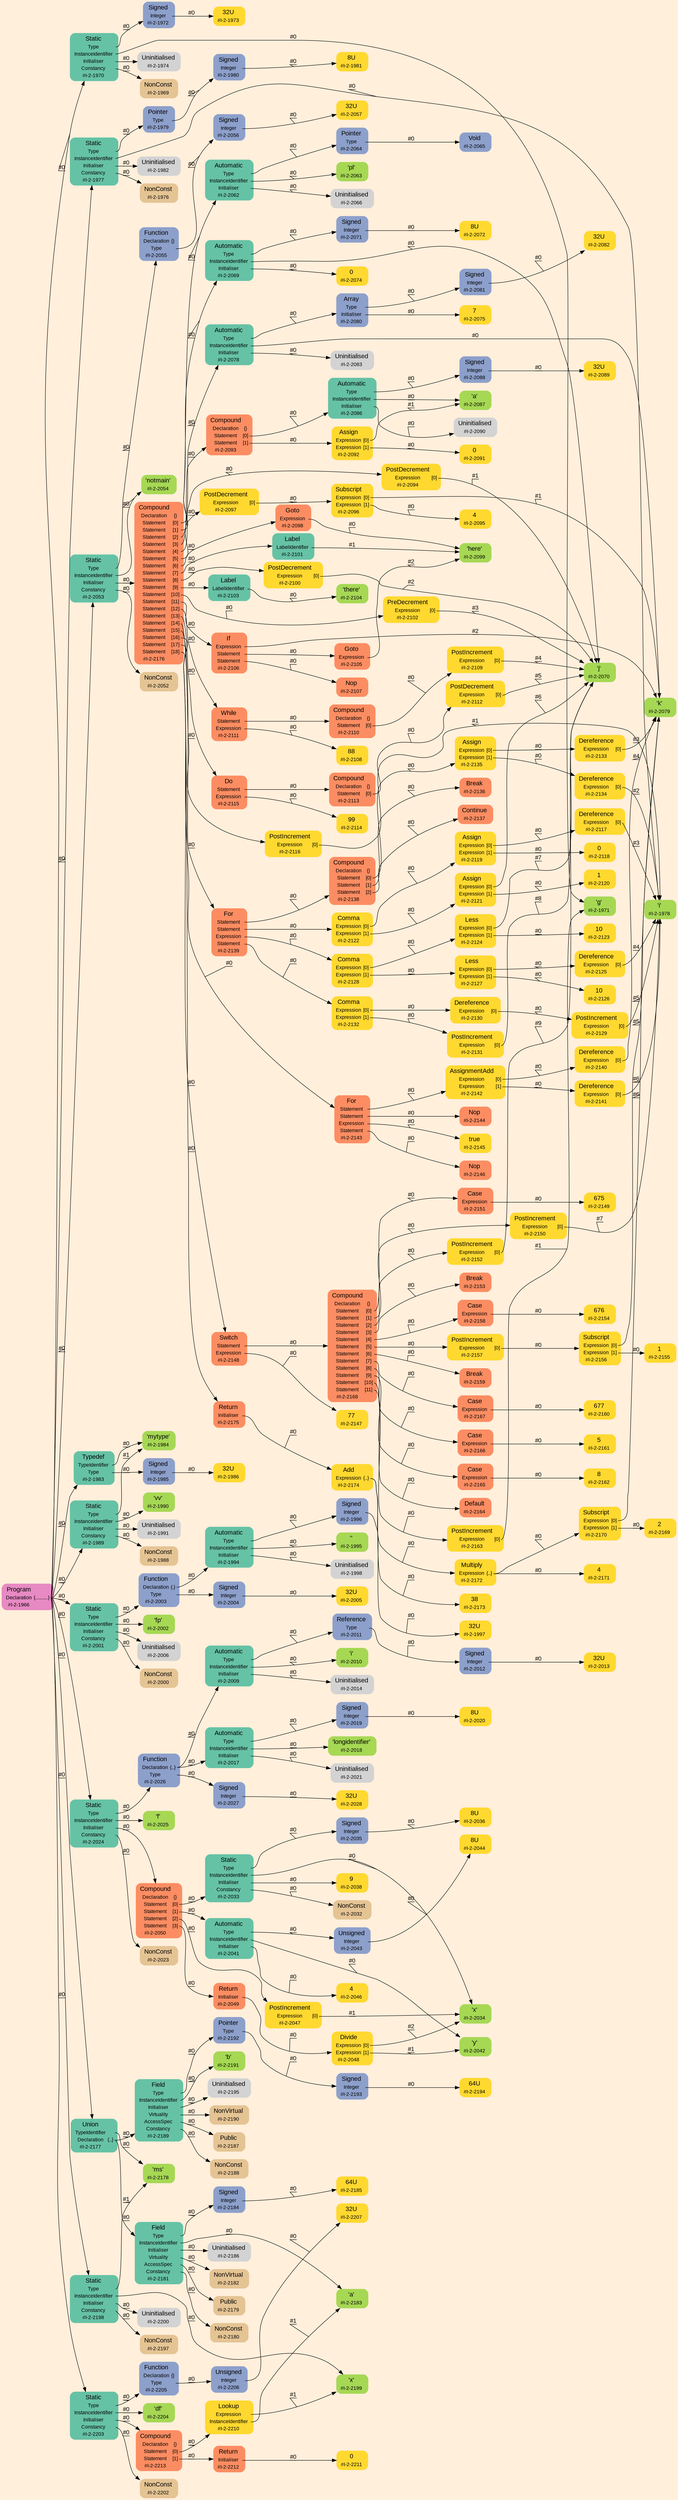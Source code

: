 digraph "" {
label = ""
labelloc = t
fontsize = "36"
graph [
    rankdir = "LR"
    ranksep = 0.3
    bgcolor = antiquewhite1
    color = black
    fontcolor = black
    fontname = "Arial"
];
node [
    fontname = "Arial"
];
edge [
    fontname = "Arial"
];


// -------------------- node figure --------------------
// -------- block #I-2-1966 ----------
"#I-2-1966" [
    shape = "plaintext"
    fillcolor = "/set28/4"
    label = <<TABLE BORDER="0" CELLBORDER="0" CELLSPACING="0">
     <TR><TD><FONT POINT-SIZE="15.0">Program</FONT></TD><TD></TD></TR>
     <TR><TD>Declaration</TD><TD PORT="port0">{..........}</TD></TR>
     <TR><TD>#I-2-1966</TD><TD PORT="port1"></TD></TR>
    </TABLE>>
    style = "rounded,filled"
    fontsize = "12"
];

"#I-2-1966":port0 -> "#I-2-1970" [
    label = "#0"
    decorate = true
    color = black
    fontcolor = black
];

"#I-2-1966":port0 -> "#I-2-1977" [
    label = "#0"
    decorate = true
    color = black
    fontcolor = black
];

"#I-2-1966":port0 -> "#I-2-1983" [
    label = "#0"
    decorate = true
    color = black
    fontcolor = black
];

"#I-2-1966":port0 -> "#I-2-1989" [
    label = "#0"
    decorate = true
    color = black
    fontcolor = black
];

"#I-2-1966":port0 -> "#I-2-2001" [
    label = "#0"
    decorate = true
    color = black
    fontcolor = black
];

"#I-2-1966":port0 -> "#I-2-2024" [
    label = "#0"
    decorate = true
    color = black
    fontcolor = black
];

"#I-2-1966":port0 -> "#I-2-2053" [
    label = "#0"
    decorate = true
    color = black
    fontcolor = black
];

"#I-2-1966":port0 -> "#I-2-2177" [
    label = "#0"
    decorate = true
    color = black
    fontcolor = black
];

"#I-2-1966":port0 -> "#I-2-2198" [
    label = "#0"
    decorate = true
    color = black
    fontcolor = black
];

"#I-2-1966":port0 -> "#I-2-2203" [
    label = "#0"
    decorate = true
    color = black
    fontcolor = black
];

// -------- block #I-2-1970 ----------
"#I-2-1970" [
    shape = "plaintext"
    fillcolor = "/set28/1"
    label = <<TABLE BORDER="0" CELLBORDER="0" CELLSPACING="0">
     <TR><TD><FONT POINT-SIZE="15.0">Static</FONT></TD><TD></TD></TR>
     <TR><TD>Type</TD><TD PORT="port0"></TD></TR>
     <TR><TD>InstanceIdentifier</TD><TD PORT="port1"></TD></TR>
     <TR><TD>Initialiser</TD><TD PORT="port2"></TD></TR>
     <TR><TD>Constancy</TD><TD PORT="port3"></TD></TR>
     <TR><TD>#I-2-1970</TD><TD PORT="port4"></TD></TR>
    </TABLE>>
    style = "rounded,filled"
    fontsize = "12"
];

"#I-2-1970":port0 -> "#I-2-1972" [
    label = "#0"
    decorate = true
    color = black
    fontcolor = black
];

"#I-2-1970":port1 -> "#I-2-1971" [
    label = "#0"
    decorate = true
    color = black
    fontcolor = black
];

"#I-2-1970":port2 -> "#I-2-1974" [
    label = "#0"
    decorate = true
    color = black
    fontcolor = black
];

"#I-2-1970":port3 -> "#I-2-1969" [
    label = "#0"
    decorate = true
    color = black
    fontcolor = black
];

// -------- block #I-2-1972 ----------
"#I-2-1972" [
    shape = "plaintext"
    fillcolor = "/set28/3"
    label = <<TABLE BORDER="0" CELLBORDER="0" CELLSPACING="0">
     <TR><TD><FONT POINT-SIZE="15.0">Signed</FONT></TD><TD></TD></TR>
     <TR><TD>Integer</TD><TD PORT="port0"></TD></TR>
     <TR><TD>#I-2-1972</TD><TD PORT="port1"></TD></TR>
    </TABLE>>
    style = "rounded,filled"
    fontsize = "12"
];

"#I-2-1972":port0 -> "#I-2-1973" [
    label = "#0"
    decorate = true
    color = black
    fontcolor = black
];

// -------- block #I-2-1973 ----------
"#I-2-1973" [
    shape = "plaintext"
    fillcolor = "/set28/6"
    label = <<TABLE BORDER="0" CELLBORDER="0" CELLSPACING="0">
     <TR><TD><FONT POINT-SIZE="15.0">32U</FONT></TD><TD></TD></TR>
     <TR><TD>#I-2-1973</TD><TD PORT="port0"></TD></TR>
    </TABLE>>
    style = "rounded,filled"
    fontsize = "12"
];

// -------- block #I-2-1971 ----------
"#I-2-1971" [
    shape = "plaintext"
    fillcolor = "/set28/5"
    label = <<TABLE BORDER="0" CELLBORDER="0" CELLSPACING="0">
     <TR><TD><FONT POINT-SIZE="15.0">'g'</FONT></TD><TD></TD></TR>
     <TR><TD>#I-2-1971</TD><TD PORT="port0"></TD></TR>
    </TABLE>>
    style = "rounded,filled"
    fontsize = "12"
];

// -------- block #I-2-1974 ----------
"#I-2-1974" [
    shape = "plaintext"
    label = <<TABLE BORDER="0" CELLBORDER="0" CELLSPACING="0">
     <TR><TD><FONT POINT-SIZE="15.0">Uninitialised</FONT></TD><TD></TD></TR>
     <TR><TD>#I-2-1974</TD><TD PORT="port0"></TD></TR>
    </TABLE>>
    style = "rounded,filled"
    fontsize = "12"
];

// -------- block #I-2-1969 ----------
"#I-2-1969" [
    shape = "plaintext"
    fillcolor = "/set28/7"
    label = <<TABLE BORDER="0" CELLBORDER="0" CELLSPACING="0">
     <TR><TD><FONT POINT-SIZE="15.0">NonConst</FONT></TD><TD></TD></TR>
     <TR><TD>#I-2-1969</TD><TD PORT="port0"></TD></TR>
    </TABLE>>
    style = "rounded,filled"
    fontsize = "12"
];

// -------- block #I-2-1977 ----------
"#I-2-1977" [
    shape = "plaintext"
    fillcolor = "/set28/1"
    label = <<TABLE BORDER="0" CELLBORDER="0" CELLSPACING="0">
     <TR><TD><FONT POINT-SIZE="15.0">Static</FONT></TD><TD></TD></TR>
     <TR><TD>Type</TD><TD PORT="port0"></TD></TR>
     <TR><TD>InstanceIdentifier</TD><TD PORT="port1"></TD></TR>
     <TR><TD>Initialiser</TD><TD PORT="port2"></TD></TR>
     <TR><TD>Constancy</TD><TD PORT="port3"></TD></TR>
     <TR><TD>#I-2-1977</TD><TD PORT="port4"></TD></TR>
    </TABLE>>
    style = "rounded,filled"
    fontsize = "12"
];

"#I-2-1977":port0 -> "#I-2-1979" [
    label = "#0"
    decorate = true
    color = black
    fontcolor = black
];

"#I-2-1977":port1 -> "#I-2-1978" [
    label = "#0"
    decorate = true
    color = black
    fontcolor = black
];

"#I-2-1977":port2 -> "#I-2-1982" [
    label = "#0"
    decorate = true
    color = black
    fontcolor = black
];

"#I-2-1977":port3 -> "#I-2-1976" [
    label = "#0"
    decorate = true
    color = black
    fontcolor = black
];

// -------- block #I-2-1979 ----------
"#I-2-1979" [
    shape = "plaintext"
    fillcolor = "/set28/3"
    label = <<TABLE BORDER="0" CELLBORDER="0" CELLSPACING="0">
     <TR><TD><FONT POINT-SIZE="15.0">Pointer</FONT></TD><TD></TD></TR>
     <TR><TD>Type</TD><TD PORT="port0"></TD></TR>
     <TR><TD>#I-2-1979</TD><TD PORT="port1"></TD></TR>
    </TABLE>>
    style = "rounded,filled"
    fontsize = "12"
];

"#I-2-1979":port0 -> "#I-2-1980" [
    label = "#0"
    decorate = true
    color = black
    fontcolor = black
];

// -------- block #I-2-1980 ----------
"#I-2-1980" [
    shape = "plaintext"
    fillcolor = "/set28/3"
    label = <<TABLE BORDER="0" CELLBORDER="0" CELLSPACING="0">
     <TR><TD><FONT POINT-SIZE="15.0">Signed</FONT></TD><TD></TD></TR>
     <TR><TD>Integer</TD><TD PORT="port0"></TD></TR>
     <TR><TD>#I-2-1980</TD><TD PORT="port1"></TD></TR>
    </TABLE>>
    style = "rounded,filled"
    fontsize = "12"
];

"#I-2-1980":port0 -> "#I-2-1981" [
    label = "#0"
    decorate = true
    color = black
    fontcolor = black
];

// -------- block #I-2-1981 ----------
"#I-2-1981" [
    shape = "plaintext"
    fillcolor = "/set28/6"
    label = <<TABLE BORDER="0" CELLBORDER="0" CELLSPACING="0">
     <TR><TD><FONT POINT-SIZE="15.0">8U</FONT></TD><TD></TD></TR>
     <TR><TD>#I-2-1981</TD><TD PORT="port0"></TD></TR>
    </TABLE>>
    style = "rounded,filled"
    fontsize = "12"
];

// -------- block #I-2-1978 ----------
"#I-2-1978" [
    shape = "plaintext"
    fillcolor = "/set28/5"
    label = <<TABLE BORDER="0" CELLBORDER="0" CELLSPACING="0">
     <TR><TD><FONT POINT-SIZE="15.0">'i'</FONT></TD><TD></TD></TR>
     <TR><TD>#I-2-1978</TD><TD PORT="port0"></TD></TR>
    </TABLE>>
    style = "rounded,filled"
    fontsize = "12"
];

// -------- block #I-2-1982 ----------
"#I-2-1982" [
    shape = "plaintext"
    label = <<TABLE BORDER="0" CELLBORDER="0" CELLSPACING="0">
     <TR><TD><FONT POINT-SIZE="15.0">Uninitialised</FONT></TD><TD></TD></TR>
     <TR><TD>#I-2-1982</TD><TD PORT="port0"></TD></TR>
    </TABLE>>
    style = "rounded,filled"
    fontsize = "12"
];

// -------- block #I-2-1976 ----------
"#I-2-1976" [
    shape = "plaintext"
    fillcolor = "/set28/7"
    label = <<TABLE BORDER="0" CELLBORDER="0" CELLSPACING="0">
     <TR><TD><FONT POINT-SIZE="15.0">NonConst</FONT></TD><TD></TD></TR>
     <TR><TD>#I-2-1976</TD><TD PORT="port0"></TD></TR>
    </TABLE>>
    style = "rounded,filled"
    fontsize = "12"
];

// -------- block #I-2-1983 ----------
"#I-2-1983" [
    shape = "plaintext"
    fillcolor = "/set28/1"
    label = <<TABLE BORDER="0" CELLBORDER="0" CELLSPACING="0">
     <TR><TD><FONT POINT-SIZE="15.0">Typedef</FONT></TD><TD></TD></TR>
     <TR><TD>TypeIdentifier</TD><TD PORT="port0"></TD></TR>
     <TR><TD>Type</TD><TD PORT="port1"></TD></TR>
     <TR><TD>#I-2-1983</TD><TD PORT="port2"></TD></TR>
    </TABLE>>
    style = "rounded,filled"
    fontsize = "12"
];

"#I-2-1983":port0 -> "#I-2-1984" [
    label = "#0"
    decorate = true
    color = black
    fontcolor = black
];

"#I-2-1983":port1 -> "#I-2-1985" [
    label = "#0"
    decorate = true
    color = black
    fontcolor = black
];

// -------- block #I-2-1984 ----------
"#I-2-1984" [
    shape = "plaintext"
    fillcolor = "/set28/5"
    label = <<TABLE BORDER="0" CELLBORDER="0" CELLSPACING="0">
     <TR><TD><FONT POINT-SIZE="15.0">'mytype'</FONT></TD><TD></TD></TR>
     <TR><TD>#I-2-1984</TD><TD PORT="port0"></TD></TR>
    </TABLE>>
    style = "rounded,filled"
    fontsize = "12"
];

// -------- block #I-2-1985 ----------
"#I-2-1985" [
    shape = "plaintext"
    fillcolor = "/set28/3"
    label = <<TABLE BORDER="0" CELLBORDER="0" CELLSPACING="0">
     <TR><TD><FONT POINT-SIZE="15.0">Signed</FONT></TD><TD></TD></TR>
     <TR><TD>Integer</TD><TD PORT="port0"></TD></TR>
     <TR><TD>#I-2-1985</TD><TD PORT="port1"></TD></TR>
    </TABLE>>
    style = "rounded,filled"
    fontsize = "12"
];

"#I-2-1985":port0 -> "#I-2-1986" [
    label = "#0"
    decorate = true
    color = black
    fontcolor = black
];

// -------- block #I-2-1986 ----------
"#I-2-1986" [
    shape = "plaintext"
    fillcolor = "/set28/6"
    label = <<TABLE BORDER="0" CELLBORDER="0" CELLSPACING="0">
     <TR><TD><FONT POINT-SIZE="15.0">32U</FONT></TD><TD></TD></TR>
     <TR><TD>#I-2-1986</TD><TD PORT="port0"></TD></TR>
    </TABLE>>
    style = "rounded,filled"
    fontsize = "12"
];

// -------- block #I-2-1989 ----------
"#I-2-1989" [
    shape = "plaintext"
    fillcolor = "/set28/1"
    label = <<TABLE BORDER="0" CELLBORDER="0" CELLSPACING="0">
     <TR><TD><FONT POINT-SIZE="15.0">Static</FONT></TD><TD></TD></TR>
     <TR><TD>Type</TD><TD PORT="port0"></TD></TR>
     <TR><TD>InstanceIdentifier</TD><TD PORT="port1"></TD></TR>
     <TR><TD>Initialiser</TD><TD PORT="port2"></TD></TR>
     <TR><TD>Constancy</TD><TD PORT="port3"></TD></TR>
     <TR><TD>#I-2-1989</TD><TD PORT="port4"></TD></TR>
    </TABLE>>
    style = "rounded,filled"
    fontsize = "12"
];

"#I-2-1989":port0 -> "#I-2-1984" [
    label = "#1"
    decorate = true
    color = black
    fontcolor = black
];

"#I-2-1989":port1 -> "#I-2-1990" [
    label = "#0"
    decorate = true
    color = black
    fontcolor = black
];

"#I-2-1989":port2 -> "#I-2-1991" [
    label = "#0"
    decorate = true
    color = black
    fontcolor = black
];

"#I-2-1989":port3 -> "#I-2-1988" [
    label = "#0"
    decorate = true
    color = black
    fontcolor = black
];

// -------- block #I-2-1990 ----------
"#I-2-1990" [
    shape = "plaintext"
    fillcolor = "/set28/5"
    label = <<TABLE BORDER="0" CELLBORDER="0" CELLSPACING="0">
     <TR><TD><FONT POINT-SIZE="15.0">'vv'</FONT></TD><TD></TD></TR>
     <TR><TD>#I-2-1990</TD><TD PORT="port0"></TD></TR>
    </TABLE>>
    style = "rounded,filled"
    fontsize = "12"
];

// -------- block #I-2-1991 ----------
"#I-2-1991" [
    shape = "plaintext"
    label = <<TABLE BORDER="0" CELLBORDER="0" CELLSPACING="0">
     <TR><TD><FONT POINT-SIZE="15.0">Uninitialised</FONT></TD><TD></TD></TR>
     <TR><TD>#I-2-1991</TD><TD PORT="port0"></TD></TR>
    </TABLE>>
    style = "rounded,filled"
    fontsize = "12"
];

// -------- block #I-2-1988 ----------
"#I-2-1988" [
    shape = "plaintext"
    fillcolor = "/set28/7"
    label = <<TABLE BORDER="0" CELLBORDER="0" CELLSPACING="0">
     <TR><TD><FONT POINT-SIZE="15.0">NonConst</FONT></TD><TD></TD></TR>
     <TR><TD>#I-2-1988</TD><TD PORT="port0"></TD></TR>
    </TABLE>>
    style = "rounded,filled"
    fontsize = "12"
];

// -------- block #I-2-2001 ----------
"#I-2-2001" [
    shape = "plaintext"
    fillcolor = "/set28/1"
    label = <<TABLE BORDER="0" CELLBORDER="0" CELLSPACING="0">
     <TR><TD><FONT POINT-SIZE="15.0">Static</FONT></TD><TD></TD></TR>
     <TR><TD>Type</TD><TD PORT="port0"></TD></TR>
     <TR><TD>InstanceIdentifier</TD><TD PORT="port1"></TD></TR>
     <TR><TD>Initialiser</TD><TD PORT="port2"></TD></TR>
     <TR><TD>Constancy</TD><TD PORT="port3"></TD></TR>
     <TR><TD>#I-2-2001</TD><TD PORT="port4"></TD></TR>
    </TABLE>>
    style = "rounded,filled"
    fontsize = "12"
];

"#I-2-2001":port0 -> "#I-2-2003" [
    label = "#0"
    decorate = true
    color = black
    fontcolor = black
];

"#I-2-2001":port1 -> "#I-2-2002" [
    label = "#0"
    decorate = true
    color = black
    fontcolor = black
];

"#I-2-2001":port2 -> "#I-2-2006" [
    label = "#0"
    decorate = true
    color = black
    fontcolor = black
];

"#I-2-2001":port3 -> "#I-2-2000" [
    label = "#0"
    decorate = true
    color = black
    fontcolor = black
];

// -------- block #I-2-2003 ----------
"#I-2-2003" [
    shape = "plaintext"
    fillcolor = "/set28/3"
    label = <<TABLE BORDER="0" CELLBORDER="0" CELLSPACING="0">
     <TR><TD><FONT POINT-SIZE="15.0">Function</FONT></TD><TD></TD></TR>
     <TR><TD>Declaration</TD><TD PORT="port0">{.}</TD></TR>
     <TR><TD>Type</TD><TD PORT="port1"></TD></TR>
     <TR><TD>#I-2-2003</TD><TD PORT="port2"></TD></TR>
    </TABLE>>
    style = "rounded,filled"
    fontsize = "12"
];

"#I-2-2003":port0 -> "#I-2-1994" [
    label = "#0"
    decorate = true
    color = black
    fontcolor = black
];

"#I-2-2003":port1 -> "#I-2-2004" [
    label = "#0"
    decorate = true
    color = black
    fontcolor = black
];

// -------- block #I-2-1994 ----------
"#I-2-1994" [
    shape = "plaintext"
    fillcolor = "/set28/1"
    label = <<TABLE BORDER="0" CELLBORDER="0" CELLSPACING="0">
     <TR><TD><FONT POINT-SIZE="15.0">Automatic</FONT></TD><TD></TD></TR>
     <TR><TD>Type</TD><TD PORT="port0"></TD></TR>
     <TR><TD>InstanceIdentifier</TD><TD PORT="port1"></TD></TR>
     <TR><TD>Initialiser</TD><TD PORT="port2"></TD></TR>
     <TR><TD>#I-2-1994</TD><TD PORT="port3"></TD></TR>
    </TABLE>>
    style = "rounded,filled"
    fontsize = "12"
];

"#I-2-1994":port0 -> "#I-2-1996" [
    label = "#0"
    decorate = true
    color = black
    fontcolor = black
];

"#I-2-1994":port1 -> "#I-2-1995" [
    label = "#0"
    decorate = true
    color = black
    fontcolor = black
];

"#I-2-1994":port2 -> "#I-2-1998" [
    label = "#0"
    decorate = true
    color = black
    fontcolor = black
];

// -------- block #I-2-1996 ----------
"#I-2-1996" [
    shape = "plaintext"
    fillcolor = "/set28/3"
    label = <<TABLE BORDER="0" CELLBORDER="0" CELLSPACING="0">
     <TR><TD><FONT POINT-SIZE="15.0">Signed</FONT></TD><TD></TD></TR>
     <TR><TD>Integer</TD><TD PORT="port0"></TD></TR>
     <TR><TD>#I-2-1996</TD><TD PORT="port1"></TD></TR>
    </TABLE>>
    style = "rounded,filled"
    fontsize = "12"
];

"#I-2-1996":port0 -> "#I-2-1997" [
    label = "#0"
    decorate = true
    color = black
    fontcolor = black
];

// -------- block #I-2-1997 ----------
"#I-2-1997" [
    shape = "plaintext"
    fillcolor = "/set28/6"
    label = <<TABLE BORDER="0" CELLBORDER="0" CELLSPACING="0">
     <TR><TD><FONT POINT-SIZE="15.0">32U</FONT></TD><TD></TD></TR>
     <TR><TD>#I-2-1997</TD><TD PORT="port0"></TD></TR>
    </TABLE>>
    style = "rounded,filled"
    fontsize = "12"
];

// -------- block #I-2-1995 ----------
"#I-2-1995" [
    shape = "plaintext"
    fillcolor = "/set28/5"
    label = <<TABLE BORDER="0" CELLBORDER="0" CELLSPACING="0">
     <TR><TD><FONT POINT-SIZE="15.0">''</FONT></TD><TD></TD></TR>
     <TR><TD>#I-2-1995</TD><TD PORT="port0"></TD></TR>
    </TABLE>>
    style = "rounded,filled"
    fontsize = "12"
];

// -------- block #I-2-1998 ----------
"#I-2-1998" [
    shape = "plaintext"
    label = <<TABLE BORDER="0" CELLBORDER="0" CELLSPACING="0">
     <TR><TD><FONT POINT-SIZE="15.0">Uninitialised</FONT></TD><TD></TD></TR>
     <TR><TD>#I-2-1998</TD><TD PORT="port0"></TD></TR>
    </TABLE>>
    style = "rounded,filled"
    fontsize = "12"
];

// -------- block #I-2-2004 ----------
"#I-2-2004" [
    shape = "plaintext"
    fillcolor = "/set28/3"
    label = <<TABLE BORDER="0" CELLBORDER="0" CELLSPACING="0">
     <TR><TD><FONT POINT-SIZE="15.0">Signed</FONT></TD><TD></TD></TR>
     <TR><TD>Integer</TD><TD PORT="port0"></TD></TR>
     <TR><TD>#I-2-2004</TD><TD PORT="port1"></TD></TR>
    </TABLE>>
    style = "rounded,filled"
    fontsize = "12"
];

"#I-2-2004":port0 -> "#I-2-2005" [
    label = "#0"
    decorate = true
    color = black
    fontcolor = black
];

// -------- block #I-2-2005 ----------
"#I-2-2005" [
    shape = "plaintext"
    fillcolor = "/set28/6"
    label = <<TABLE BORDER="0" CELLBORDER="0" CELLSPACING="0">
     <TR><TD><FONT POINT-SIZE="15.0">32U</FONT></TD><TD></TD></TR>
     <TR><TD>#I-2-2005</TD><TD PORT="port0"></TD></TR>
    </TABLE>>
    style = "rounded,filled"
    fontsize = "12"
];

// -------- block #I-2-2002 ----------
"#I-2-2002" [
    shape = "plaintext"
    fillcolor = "/set28/5"
    label = <<TABLE BORDER="0" CELLBORDER="0" CELLSPACING="0">
     <TR><TD><FONT POINT-SIZE="15.0">'fp'</FONT></TD><TD></TD></TR>
     <TR><TD>#I-2-2002</TD><TD PORT="port0"></TD></TR>
    </TABLE>>
    style = "rounded,filled"
    fontsize = "12"
];

// -------- block #I-2-2006 ----------
"#I-2-2006" [
    shape = "plaintext"
    label = <<TABLE BORDER="0" CELLBORDER="0" CELLSPACING="0">
     <TR><TD><FONT POINT-SIZE="15.0">Uninitialised</FONT></TD><TD></TD></TR>
     <TR><TD>#I-2-2006</TD><TD PORT="port0"></TD></TR>
    </TABLE>>
    style = "rounded,filled"
    fontsize = "12"
];

// -------- block #I-2-2000 ----------
"#I-2-2000" [
    shape = "plaintext"
    fillcolor = "/set28/7"
    label = <<TABLE BORDER="0" CELLBORDER="0" CELLSPACING="0">
     <TR><TD><FONT POINT-SIZE="15.0">NonConst</FONT></TD><TD></TD></TR>
     <TR><TD>#I-2-2000</TD><TD PORT="port0"></TD></TR>
    </TABLE>>
    style = "rounded,filled"
    fontsize = "12"
];

// -------- block #I-2-2024 ----------
"#I-2-2024" [
    shape = "plaintext"
    fillcolor = "/set28/1"
    label = <<TABLE BORDER="0" CELLBORDER="0" CELLSPACING="0">
     <TR><TD><FONT POINT-SIZE="15.0">Static</FONT></TD><TD></TD></TR>
     <TR><TD>Type</TD><TD PORT="port0"></TD></TR>
     <TR><TD>InstanceIdentifier</TD><TD PORT="port1"></TD></TR>
     <TR><TD>Initialiser</TD><TD PORT="port2"></TD></TR>
     <TR><TD>Constancy</TD><TD PORT="port3"></TD></TR>
     <TR><TD>#I-2-2024</TD><TD PORT="port4"></TD></TR>
    </TABLE>>
    style = "rounded,filled"
    fontsize = "12"
];

"#I-2-2024":port0 -> "#I-2-2026" [
    label = "#0"
    decorate = true
    color = black
    fontcolor = black
];

"#I-2-2024":port1 -> "#I-2-2025" [
    label = "#0"
    decorate = true
    color = black
    fontcolor = black
];

"#I-2-2024":port2 -> "#I-2-2050" [
    label = "#0"
    decorate = true
    color = black
    fontcolor = black
];

"#I-2-2024":port3 -> "#I-2-2023" [
    label = "#0"
    decorate = true
    color = black
    fontcolor = black
];

// -------- block #I-2-2026 ----------
"#I-2-2026" [
    shape = "plaintext"
    fillcolor = "/set28/3"
    label = <<TABLE BORDER="0" CELLBORDER="0" CELLSPACING="0">
     <TR><TD><FONT POINT-SIZE="15.0">Function</FONT></TD><TD></TD></TR>
     <TR><TD>Declaration</TD><TD PORT="port0">{..}</TD></TR>
     <TR><TD>Type</TD><TD PORT="port1"></TD></TR>
     <TR><TD>#I-2-2026</TD><TD PORT="port2"></TD></TR>
    </TABLE>>
    style = "rounded,filled"
    fontsize = "12"
];

"#I-2-2026":port0 -> "#I-2-2009" [
    label = "#0"
    decorate = true
    color = black
    fontcolor = black
];

"#I-2-2026":port0 -> "#I-2-2017" [
    label = "#0"
    decorate = true
    color = black
    fontcolor = black
];

"#I-2-2026":port1 -> "#I-2-2027" [
    label = "#0"
    decorate = true
    color = black
    fontcolor = black
];

// -------- block #I-2-2009 ----------
"#I-2-2009" [
    shape = "plaintext"
    fillcolor = "/set28/1"
    label = <<TABLE BORDER="0" CELLBORDER="0" CELLSPACING="0">
     <TR><TD><FONT POINT-SIZE="15.0">Automatic</FONT></TD><TD></TD></TR>
     <TR><TD>Type</TD><TD PORT="port0"></TD></TR>
     <TR><TD>InstanceIdentifier</TD><TD PORT="port1"></TD></TR>
     <TR><TD>Initialiser</TD><TD PORT="port2"></TD></TR>
     <TR><TD>#I-2-2009</TD><TD PORT="port3"></TD></TR>
    </TABLE>>
    style = "rounded,filled"
    fontsize = "12"
];

"#I-2-2009":port0 -> "#I-2-2011" [
    label = "#0"
    decorate = true
    color = black
    fontcolor = black
];

"#I-2-2009":port1 -> "#I-2-2010" [
    label = "#0"
    decorate = true
    color = black
    fontcolor = black
];

"#I-2-2009":port2 -> "#I-2-2014" [
    label = "#0"
    decorate = true
    color = black
    fontcolor = black
];

// -------- block #I-2-2011 ----------
"#I-2-2011" [
    shape = "plaintext"
    fillcolor = "/set28/3"
    label = <<TABLE BORDER="0" CELLBORDER="0" CELLSPACING="0">
     <TR><TD><FONT POINT-SIZE="15.0">Reference</FONT></TD><TD></TD></TR>
     <TR><TD>Type</TD><TD PORT="port0"></TD></TR>
     <TR><TD>#I-2-2011</TD><TD PORT="port1"></TD></TR>
    </TABLE>>
    style = "rounded,filled"
    fontsize = "12"
];

"#I-2-2011":port0 -> "#I-2-2012" [
    label = "#0"
    decorate = true
    color = black
    fontcolor = black
];

// -------- block #I-2-2012 ----------
"#I-2-2012" [
    shape = "plaintext"
    fillcolor = "/set28/3"
    label = <<TABLE BORDER="0" CELLBORDER="0" CELLSPACING="0">
     <TR><TD><FONT POINT-SIZE="15.0">Signed</FONT></TD><TD></TD></TR>
     <TR><TD>Integer</TD><TD PORT="port0"></TD></TR>
     <TR><TD>#I-2-2012</TD><TD PORT="port1"></TD></TR>
    </TABLE>>
    style = "rounded,filled"
    fontsize = "12"
];

"#I-2-2012":port0 -> "#I-2-2013" [
    label = "#0"
    decorate = true
    color = black
    fontcolor = black
];

// -------- block #I-2-2013 ----------
"#I-2-2013" [
    shape = "plaintext"
    fillcolor = "/set28/6"
    label = <<TABLE BORDER="0" CELLBORDER="0" CELLSPACING="0">
     <TR><TD><FONT POINT-SIZE="15.0">32U</FONT></TD><TD></TD></TR>
     <TR><TD>#I-2-2013</TD><TD PORT="port0"></TD></TR>
    </TABLE>>
    style = "rounded,filled"
    fontsize = "12"
];

// -------- block #I-2-2010 ----------
"#I-2-2010" [
    shape = "plaintext"
    fillcolor = "/set28/5"
    label = <<TABLE BORDER="0" CELLBORDER="0" CELLSPACING="0">
     <TR><TD><FONT POINT-SIZE="15.0">'i'</FONT></TD><TD></TD></TR>
     <TR><TD>#I-2-2010</TD><TD PORT="port0"></TD></TR>
    </TABLE>>
    style = "rounded,filled"
    fontsize = "12"
];

// -------- block #I-2-2014 ----------
"#I-2-2014" [
    shape = "plaintext"
    label = <<TABLE BORDER="0" CELLBORDER="0" CELLSPACING="0">
     <TR><TD><FONT POINT-SIZE="15.0">Uninitialised</FONT></TD><TD></TD></TR>
     <TR><TD>#I-2-2014</TD><TD PORT="port0"></TD></TR>
    </TABLE>>
    style = "rounded,filled"
    fontsize = "12"
];

// -------- block #I-2-2017 ----------
"#I-2-2017" [
    shape = "plaintext"
    fillcolor = "/set28/1"
    label = <<TABLE BORDER="0" CELLBORDER="0" CELLSPACING="0">
     <TR><TD><FONT POINT-SIZE="15.0">Automatic</FONT></TD><TD></TD></TR>
     <TR><TD>Type</TD><TD PORT="port0"></TD></TR>
     <TR><TD>InstanceIdentifier</TD><TD PORT="port1"></TD></TR>
     <TR><TD>Initialiser</TD><TD PORT="port2"></TD></TR>
     <TR><TD>#I-2-2017</TD><TD PORT="port3"></TD></TR>
    </TABLE>>
    style = "rounded,filled"
    fontsize = "12"
];

"#I-2-2017":port0 -> "#I-2-2019" [
    label = "#0"
    decorate = true
    color = black
    fontcolor = black
];

"#I-2-2017":port1 -> "#I-2-2018" [
    label = "#0"
    decorate = true
    color = black
    fontcolor = black
];

"#I-2-2017":port2 -> "#I-2-2021" [
    label = "#0"
    decorate = true
    color = black
    fontcolor = black
];

// -------- block #I-2-2019 ----------
"#I-2-2019" [
    shape = "plaintext"
    fillcolor = "/set28/3"
    label = <<TABLE BORDER="0" CELLBORDER="0" CELLSPACING="0">
     <TR><TD><FONT POINT-SIZE="15.0">Signed</FONT></TD><TD></TD></TR>
     <TR><TD>Integer</TD><TD PORT="port0"></TD></TR>
     <TR><TD>#I-2-2019</TD><TD PORT="port1"></TD></TR>
    </TABLE>>
    style = "rounded,filled"
    fontsize = "12"
];

"#I-2-2019":port0 -> "#I-2-2020" [
    label = "#0"
    decorate = true
    color = black
    fontcolor = black
];

// -------- block #I-2-2020 ----------
"#I-2-2020" [
    shape = "plaintext"
    fillcolor = "/set28/6"
    label = <<TABLE BORDER="0" CELLBORDER="0" CELLSPACING="0">
     <TR><TD><FONT POINT-SIZE="15.0">8U</FONT></TD><TD></TD></TR>
     <TR><TD>#I-2-2020</TD><TD PORT="port0"></TD></TR>
    </TABLE>>
    style = "rounded,filled"
    fontsize = "12"
];

// -------- block #I-2-2018 ----------
"#I-2-2018" [
    shape = "plaintext"
    fillcolor = "/set28/5"
    label = <<TABLE BORDER="0" CELLBORDER="0" CELLSPACING="0">
     <TR><TD><FONT POINT-SIZE="15.0">'longidentifier'</FONT></TD><TD></TD></TR>
     <TR><TD>#I-2-2018</TD><TD PORT="port0"></TD></TR>
    </TABLE>>
    style = "rounded,filled"
    fontsize = "12"
];

// -------- block #I-2-2021 ----------
"#I-2-2021" [
    shape = "plaintext"
    label = <<TABLE BORDER="0" CELLBORDER="0" CELLSPACING="0">
     <TR><TD><FONT POINT-SIZE="15.0">Uninitialised</FONT></TD><TD></TD></TR>
     <TR><TD>#I-2-2021</TD><TD PORT="port0"></TD></TR>
    </TABLE>>
    style = "rounded,filled"
    fontsize = "12"
];

// -------- block #I-2-2027 ----------
"#I-2-2027" [
    shape = "plaintext"
    fillcolor = "/set28/3"
    label = <<TABLE BORDER="0" CELLBORDER="0" CELLSPACING="0">
     <TR><TD><FONT POINT-SIZE="15.0">Signed</FONT></TD><TD></TD></TR>
     <TR><TD>Integer</TD><TD PORT="port0"></TD></TR>
     <TR><TD>#I-2-2027</TD><TD PORT="port1"></TD></TR>
    </TABLE>>
    style = "rounded,filled"
    fontsize = "12"
];

"#I-2-2027":port0 -> "#I-2-2028" [
    label = "#0"
    decorate = true
    color = black
    fontcolor = black
];

// -------- block #I-2-2028 ----------
"#I-2-2028" [
    shape = "plaintext"
    fillcolor = "/set28/6"
    label = <<TABLE BORDER="0" CELLBORDER="0" CELLSPACING="0">
     <TR><TD><FONT POINT-SIZE="15.0">32U</FONT></TD><TD></TD></TR>
     <TR><TD>#I-2-2028</TD><TD PORT="port0"></TD></TR>
    </TABLE>>
    style = "rounded,filled"
    fontsize = "12"
];

// -------- block #I-2-2025 ----------
"#I-2-2025" [
    shape = "plaintext"
    fillcolor = "/set28/5"
    label = <<TABLE BORDER="0" CELLBORDER="0" CELLSPACING="0">
     <TR><TD><FONT POINT-SIZE="15.0">'f'</FONT></TD><TD></TD></TR>
     <TR><TD>#I-2-2025</TD><TD PORT="port0"></TD></TR>
    </TABLE>>
    style = "rounded,filled"
    fontsize = "12"
];

// -------- block #I-2-2050 ----------
"#I-2-2050" [
    shape = "plaintext"
    fillcolor = "/set28/2"
    label = <<TABLE BORDER="0" CELLBORDER="0" CELLSPACING="0">
     <TR><TD><FONT POINT-SIZE="15.0">Compound</FONT></TD><TD></TD></TR>
     <TR><TD>Declaration</TD><TD PORT="port0">{}</TD></TR>
     <TR><TD>Statement</TD><TD PORT="port1">[0]</TD></TR>
     <TR><TD>Statement</TD><TD PORT="port2">[1]</TD></TR>
     <TR><TD>Statement</TD><TD PORT="port3">[2]</TD></TR>
     <TR><TD>Statement</TD><TD PORT="port4">[3]</TD></TR>
     <TR><TD>#I-2-2050</TD><TD PORT="port5"></TD></TR>
    </TABLE>>
    style = "rounded,filled"
    fontsize = "12"
];

"#I-2-2050":port1 -> "#I-2-2033" [
    label = "#0"
    decorate = true
    color = black
    fontcolor = black
];

"#I-2-2050":port2 -> "#I-2-2041" [
    label = "#0"
    decorate = true
    color = black
    fontcolor = black
];

"#I-2-2050":port3 -> "#I-2-2047" [
    label = "#0"
    decorate = true
    color = black
    fontcolor = black
];

"#I-2-2050":port4 -> "#I-2-2049" [
    label = "#0"
    decorate = true
    color = black
    fontcolor = black
];

// -------- block #I-2-2033 ----------
"#I-2-2033" [
    shape = "plaintext"
    fillcolor = "/set28/1"
    label = <<TABLE BORDER="0" CELLBORDER="0" CELLSPACING="0">
     <TR><TD><FONT POINT-SIZE="15.0">Static</FONT></TD><TD></TD></TR>
     <TR><TD>Type</TD><TD PORT="port0"></TD></TR>
     <TR><TD>InstanceIdentifier</TD><TD PORT="port1"></TD></TR>
     <TR><TD>Initialiser</TD><TD PORT="port2"></TD></TR>
     <TR><TD>Constancy</TD><TD PORT="port3"></TD></TR>
     <TR><TD>#I-2-2033</TD><TD PORT="port4"></TD></TR>
    </TABLE>>
    style = "rounded,filled"
    fontsize = "12"
];

"#I-2-2033":port0 -> "#I-2-2035" [
    label = "#0"
    decorate = true
    color = black
    fontcolor = black
];

"#I-2-2033":port1 -> "#I-2-2034" [
    label = "#0"
    decorate = true
    color = black
    fontcolor = black
];

"#I-2-2033":port2 -> "#I-2-2038" [
    label = "#0"
    decorate = true
    color = black
    fontcolor = black
];

"#I-2-2033":port3 -> "#I-2-2032" [
    label = "#0"
    decorate = true
    color = black
    fontcolor = black
];

// -------- block #I-2-2035 ----------
"#I-2-2035" [
    shape = "plaintext"
    fillcolor = "/set28/3"
    label = <<TABLE BORDER="0" CELLBORDER="0" CELLSPACING="0">
     <TR><TD><FONT POINT-SIZE="15.0">Signed</FONT></TD><TD></TD></TR>
     <TR><TD>Integer</TD><TD PORT="port0"></TD></TR>
     <TR><TD>#I-2-2035</TD><TD PORT="port1"></TD></TR>
    </TABLE>>
    style = "rounded,filled"
    fontsize = "12"
];

"#I-2-2035":port0 -> "#I-2-2036" [
    label = "#0"
    decorate = true
    color = black
    fontcolor = black
];

// -------- block #I-2-2036 ----------
"#I-2-2036" [
    shape = "plaintext"
    fillcolor = "/set28/6"
    label = <<TABLE BORDER="0" CELLBORDER="0" CELLSPACING="0">
     <TR><TD><FONT POINT-SIZE="15.0">8U</FONT></TD><TD></TD></TR>
     <TR><TD>#I-2-2036</TD><TD PORT="port0"></TD></TR>
    </TABLE>>
    style = "rounded,filled"
    fontsize = "12"
];

// -------- block #I-2-2034 ----------
"#I-2-2034" [
    shape = "plaintext"
    fillcolor = "/set28/5"
    label = <<TABLE BORDER="0" CELLBORDER="0" CELLSPACING="0">
     <TR><TD><FONT POINT-SIZE="15.0">'x'</FONT></TD><TD></TD></TR>
     <TR><TD>#I-2-2034</TD><TD PORT="port0"></TD></TR>
    </TABLE>>
    style = "rounded,filled"
    fontsize = "12"
];

// -------- block #I-2-2038 ----------
"#I-2-2038" [
    shape = "plaintext"
    fillcolor = "/set28/6"
    label = <<TABLE BORDER="0" CELLBORDER="0" CELLSPACING="0">
     <TR><TD><FONT POINT-SIZE="15.0">9</FONT></TD><TD></TD></TR>
     <TR><TD>#I-2-2038</TD><TD PORT="port0"></TD></TR>
    </TABLE>>
    style = "rounded,filled"
    fontsize = "12"
];

// -------- block #I-2-2032 ----------
"#I-2-2032" [
    shape = "plaintext"
    fillcolor = "/set28/7"
    label = <<TABLE BORDER="0" CELLBORDER="0" CELLSPACING="0">
     <TR><TD><FONT POINT-SIZE="15.0">NonConst</FONT></TD><TD></TD></TR>
     <TR><TD>#I-2-2032</TD><TD PORT="port0"></TD></TR>
    </TABLE>>
    style = "rounded,filled"
    fontsize = "12"
];

// -------- block #I-2-2041 ----------
"#I-2-2041" [
    shape = "plaintext"
    fillcolor = "/set28/1"
    label = <<TABLE BORDER="0" CELLBORDER="0" CELLSPACING="0">
     <TR><TD><FONT POINT-SIZE="15.0">Automatic</FONT></TD><TD></TD></TR>
     <TR><TD>Type</TD><TD PORT="port0"></TD></TR>
     <TR><TD>InstanceIdentifier</TD><TD PORT="port1"></TD></TR>
     <TR><TD>Initialiser</TD><TD PORT="port2"></TD></TR>
     <TR><TD>#I-2-2041</TD><TD PORT="port3"></TD></TR>
    </TABLE>>
    style = "rounded,filled"
    fontsize = "12"
];

"#I-2-2041":port0 -> "#I-2-2043" [
    label = "#0"
    decorate = true
    color = black
    fontcolor = black
];

"#I-2-2041":port1 -> "#I-2-2042" [
    label = "#0"
    decorate = true
    color = black
    fontcolor = black
];

"#I-2-2041":port2 -> "#I-2-2046" [
    label = "#0"
    decorate = true
    color = black
    fontcolor = black
];

// -------- block #I-2-2043 ----------
"#I-2-2043" [
    shape = "plaintext"
    fillcolor = "/set28/3"
    label = <<TABLE BORDER="0" CELLBORDER="0" CELLSPACING="0">
     <TR><TD><FONT POINT-SIZE="15.0">Unsigned</FONT></TD><TD></TD></TR>
     <TR><TD>Integer</TD><TD PORT="port0"></TD></TR>
     <TR><TD>#I-2-2043</TD><TD PORT="port1"></TD></TR>
    </TABLE>>
    style = "rounded,filled"
    fontsize = "12"
];

"#I-2-2043":port0 -> "#I-2-2044" [
    label = "#0"
    decorate = true
    color = black
    fontcolor = black
];

// -------- block #I-2-2044 ----------
"#I-2-2044" [
    shape = "plaintext"
    fillcolor = "/set28/6"
    label = <<TABLE BORDER="0" CELLBORDER="0" CELLSPACING="0">
     <TR><TD><FONT POINT-SIZE="15.0">8U</FONT></TD><TD></TD></TR>
     <TR><TD>#I-2-2044</TD><TD PORT="port0"></TD></TR>
    </TABLE>>
    style = "rounded,filled"
    fontsize = "12"
];

// -------- block #I-2-2042 ----------
"#I-2-2042" [
    shape = "plaintext"
    fillcolor = "/set28/5"
    label = <<TABLE BORDER="0" CELLBORDER="0" CELLSPACING="0">
     <TR><TD><FONT POINT-SIZE="15.0">'y'</FONT></TD><TD></TD></TR>
     <TR><TD>#I-2-2042</TD><TD PORT="port0"></TD></TR>
    </TABLE>>
    style = "rounded,filled"
    fontsize = "12"
];

// -------- block #I-2-2046 ----------
"#I-2-2046" [
    shape = "plaintext"
    fillcolor = "/set28/6"
    label = <<TABLE BORDER="0" CELLBORDER="0" CELLSPACING="0">
     <TR><TD><FONT POINT-SIZE="15.0">4</FONT></TD><TD></TD></TR>
     <TR><TD>#I-2-2046</TD><TD PORT="port0"></TD></TR>
    </TABLE>>
    style = "rounded,filled"
    fontsize = "12"
];

// -------- block #I-2-2047 ----------
"#I-2-2047" [
    shape = "plaintext"
    fillcolor = "/set28/6"
    label = <<TABLE BORDER="0" CELLBORDER="0" CELLSPACING="0">
     <TR><TD><FONT POINT-SIZE="15.0">PostIncrement</FONT></TD><TD></TD></TR>
     <TR><TD>Expression</TD><TD PORT="port0">[0]</TD></TR>
     <TR><TD>#I-2-2047</TD><TD PORT="port1"></TD></TR>
    </TABLE>>
    style = "rounded,filled"
    fontsize = "12"
];

"#I-2-2047":port0 -> "#I-2-2034" [
    label = "#1"
    decorate = true
    color = black
    fontcolor = black
];

// -------- block #I-2-2049 ----------
"#I-2-2049" [
    shape = "plaintext"
    fillcolor = "/set28/2"
    label = <<TABLE BORDER="0" CELLBORDER="0" CELLSPACING="0">
     <TR><TD><FONT POINT-SIZE="15.0">Return</FONT></TD><TD></TD></TR>
     <TR><TD>Initialiser</TD><TD PORT="port0"></TD></TR>
     <TR><TD>#I-2-2049</TD><TD PORT="port1"></TD></TR>
    </TABLE>>
    style = "rounded,filled"
    fontsize = "12"
];

"#I-2-2049":port0 -> "#I-2-2048" [
    label = "#0"
    decorate = true
    color = black
    fontcolor = black
];

// -------- block #I-2-2048 ----------
"#I-2-2048" [
    shape = "plaintext"
    fillcolor = "/set28/6"
    label = <<TABLE BORDER="0" CELLBORDER="0" CELLSPACING="0">
     <TR><TD><FONT POINT-SIZE="15.0">Divide</FONT></TD><TD></TD></TR>
     <TR><TD>Expression</TD><TD PORT="port0">[0]</TD></TR>
     <TR><TD>Expression</TD><TD PORT="port1">[1]</TD></TR>
     <TR><TD>#I-2-2048</TD><TD PORT="port2"></TD></TR>
    </TABLE>>
    style = "rounded,filled"
    fontsize = "12"
];

"#I-2-2048":port0 -> "#I-2-2034" [
    label = "#2"
    decorate = true
    color = black
    fontcolor = black
];

"#I-2-2048":port1 -> "#I-2-2042" [
    label = "#1"
    decorate = true
    color = black
    fontcolor = black
];

// -------- block #I-2-2023 ----------
"#I-2-2023" [
    shape = "plaintext"
    fillcolor = "/set28/7"
    label = <<TABLE BORDER="0" CELLBORDER="0" CELLSPACING="0">
     <TR><TD><FONT POINT-SIZE="15.0">NonConst</FONT></TD><TD></TD></TR>
     <TR><TD>#I-2-2023</TD><TD PORT="port0"></TD></TR>
    </TABLE>>
    style = "rounded,filled"
    fontsize = "12"
];

// -------- block #I-2-2053 ----------
"#I-2-2053" [
    shape = "plaintext"
    fillcolor = "/set28/1"
    label = <<TABLE BORDER="0" CELLBORDER="0" CELLSPACING="0">
     <TR><TD><FONT POINT-SIZE="15.0">Static</FONT></TD><TD></TD></TR>
     <TR><TD>Type</TD><TD PORT="port0"></TD></TR>
     <TR><TD>InstanceIdentifier</TD><TD PORT="port1"></TD></TR>
     <TR><TD>Initialiser</TD><TD PORT="port2"></TD></TR>
     <TR><TD>Constancy</TD><TD PORT="port3"></TD></TR>
     <TR><TD>#I-2-2053</TD><TD PORT="port4"></TD></TR>
    </TABLE>>
    style = "rounded,filled"
    fontsize = "12"
];

"#I-2-2053":port0 -> "#I-2-2055" [
    label = "#0"
    decorate = true
    color = black
    fontcolor = black
];

"#I-2-2053":port1 -> "#I-2-2054" [
    label = "#0"
    decorate = true
    color = black
    fontcolor = black
];

"#I-2-2053":port2 -> "#I-2-2176" [
    label = "#0"
    decorate = true
    color = black
    fontcolor = black
];

"#I-2-2053":port3 -> "#I-2-2052" [
    label = "#0"
    decorate = true
    color = black
    fontcolor = black
];

// -------- block #I-2-2055 ----------
"#I-2-2055" [
    shape = "plaintext"
    fillcolor = "/set28/3"
    label = <<TABLE BORDER="0" CELLBORDER="0" CELLSPACING="0">
     <TR><TD><FONT POINT-SIZE="15.0">Function</FONT></TD><TD></TD></TR>
     <TR><TD>Declaration</TD><TD PORT="port0">{}</TD></TR>
     <TR><TD>Type</TD><TD PORT="port1"></TD></TR>
     <TR><TD>#I-2-2055</TD><TD PORT="port2"></TD></TR>
    </TABLE>>
    style = "rounded,filled"
    fontsize = "12"
];

"#I-2-2055":port1 -> "#I-2-2056" [
    label = "#0"
    decorate = true
    color = black
    fontcolor = black
];

// -------- block #I-2-2056 ----------
"#I-2-2056" [
    shape = "plaintext"
    fillcolor = "/set28/3"
    label = <<TABLE BORDER="0" CELLBORDER="0" CELLSPACING="0">
     <TR><TD><FONT POINT-SIZE="15.0">Signed</FONT></TD><TD></TD></TR>
     <TR><TD>Integer</TD><TD PORT="port0"></TD></TR>
     <TR><TD>#I-2-2056</TD><TD PORT="port1"></TD></TR>
    </TABLE>>
    style = "rounded,filled"
    fontsize = "12"
];

"#I-2-2056":port0 -> "#I-2-2057" [
    label = "#0"
    decorate = true
    color = black
    fontcolor = black
];

// -------- block #I-2-2057 ----------
"#I-2-2057" [
    shape = "plaintext"
    fillcolor = "/set28/6"
    label = <<TABLE BORDER="0" CELLBORDER="0" CELLSPACING="0">
     <TR><TD><FONT POINT-SIZE="15.0">32U</FONT></TD><TD></TD></TR>
     <TR><TD>#I-2-2057</TD><TD PORT="port0"></TD></TR>
    </TABLE>>
    style = "rounded,filled"
    fontsize = "12"
];

// -------- block #I-2-2054 ----------
"#I-2-2054" [
    shape = "plaintext"
    fillcolor = "/set28/5"
    label = <<TABLE BORDER="0" CELLBORDER="0" CELLSPACING="0">
     <TR><TD><FONT POINT-SIZE="15.0">'notmain'</FONT></TD><TD></TD></TR>
     <TR><TD>#I-2-2054</TD><TD PORT="port0"></TD></TR>
    </TABLE>>
    style = "rounded,filled"
    fontsize = "12"
];

// -------- block #I-2-2176 ----------
"#I-2-2176" [
    shape = "plaintext"
    fillcolor = "/set28/2"
    label = <<TABLE BORDER="0" CELLBORDER="0" CELLSPACING="0">
     <TR><TD><FONT POINT-SIZE="15.0">Compound</FONT></TD><TD></TD></TR>
     <TR><TD>Declaration</TD><TD PORT="port0">{}</TD></TR>
     <TR><TD>Statement</TD><TD PORT="port1">[0]</TD></TR>
     <TR><TD>Statement</TD><TD PORT="port2">[1]</TD></TR>
     <TR><TD>Statement</TD><TD PORT="port3">[2]</TD></TR>
     <TR><TD>Statement</TD><TD PORT="port4">[3]</TD></TR>
     <TR><TD>Statement</TD><TD PORT="port5">[4]</TD></TR>
     <TR><TD>Statement</TD><TD PORT="port6">[5]</TD></TR>
     <TR><TD>Statement</TD><TD PORT="port7">[6]</TD></TR>
     <TR><TD>Statement</TD><TD PORT="port8">[7]</TD></TR>
     <TR><TD>Statement</TD><TD PORT="port9">[8]</TD></TR>
     <TR><TD>Statement</TD><TD PORT="port10">[9]</TD></TR>
     <TR><TD>Statement</TD><TD PORT="port11">[10]</TD></TR>
     <TR><TD>Statement</TD><TD PORT="port12">[11]</TD></TR>
     <TR><TD>Statement</TD><TD PORT="port13">[12]</TD></TR>
     <TR><TD>Statement</TD><TD PORT="port14">[13]</TD></TR>
     <TR><TD>Statement</TD><TD PORT="port15">[14]</TD></TR>
     <TR><TD>Statement</TD><TD PORT="port16">[15]</TD></TR>
     <TR><TD>Statement</TD><TD PORT="port17">[16]</TD></TR>
     <TR><TD>Statement</TD><TD PORT="port18">[17]</TD></TR>
     <TR><TD>Statement</TD><TD PORT="port19">[18]</TD></TR>
     <TR><TD>#I-2-2176</TD><TD PORT="port20"></TD></TR>
    </TABLE>>
    style = "rounded,filled"
    fontsize = "12"
];

"#I-2-2176":port1 -> "#I-2-2062" [
    label = "#0"
    decorate = true
    color = black
    fontcolor = black
];

"#I-2-2176":port2 -> "#I-2-2069" [
    label = "#0"
    decorate = true
    color = black
    fontcolor = black
];

"#I-2-2176":port3 -> "#I-2-2078" [
    label = "#0"
    decorate = true
    color = black
    fontcolor = black
];

"#I-2-2176":port4 -> "#I-2-2093" [
    label = "#0"
    decorate = true
    color = black
    fontcolor = black
];

"#I-2-2176":port5 -> "#I-2-2094" [
    label = "#0"
    decorate = true
    color = black
    fontcolor = black
];

"#I-2-2176":port6 -> "#I-2-2097" [
    label = "#0"
    decorate = true
    color = black
    fontcolor = black
];

"#I-2-2176":port7 -> "#I-2-2098" [
    label = "#0"
    decorate = true
    color = black
    fontcolor = black
];

"#I-2-2176":port8 -> "#I-2-2101" [
    label = "#0"
    decorate = true
    color = black
    fontcolor = black
];

"#I-2-2176":port9 -> "#I-2-2100" [
    label = "#0"
    decorate = true
    color = black
    fontcolor = black
];

"#I-2-2176":port10 -> "#I-2-2103" [
    label = "#0"
    decorate = true
    color = black
    fontcolor = black
];

"#I-2-2176":port11 -> "#I-2-2102" [
    label = "#0"
    decorate = true
    color = black
    fontcolor = black
];

"#I-2-2176":port12 -> "#I-2-2106" [
    label = "#0"
    decorate = true
    color = black
    fontcolor = black
];

"#I-2-2176":port13 -> "#I-2-2111" [
    label = "#0"
    decorate = true
    color = black
    fontcolor = black
];

"#I-2-2176":port14 -> "#I-2-2115" [
    label = "#0"
    decorate = true
    color = black
    fontcolor = black
];

"#I-2-2176":port15 -> "#I-2-2116" [
    label = "#0"
    decorate = true
    color = black
    fontcolor = black
];

"#I-2-2176":port16 -> "#I-2-2139" [
    label = "#0"
    decorate = true
    color = black
    fontcolor = black
];

"#I-2-2176":port17 -> "#I-2-2143" [
    label = "#0"
    decorate = true
    color = black
    fontcolor = black
];

"#I-2-2176":port18 -> "#I-2-2148" [
    label = "#0"
    decorate = true
    color = black
    fontcolor = black
];

"#I-2-2176":port19 -> "#I-2-2175" [
    label = "#0"
    decorate = true
    color = black
    fontcolor = black
];

// -------- block #I-2-2062 ----------
"#I-2-2062" [
    shape = "plaintext"
    fillcolor = "/set28/1"
    label = <<TABLE BORDER="0" CELLBORDER="0" CELLSPACING="0">
     <TR><TD><FONT POINT-SIZE="15.0">Automatic</FONT></TD><TD></TD></TR>
     <TR><TD>Type</TD><TD PORT="port0"></TD></TR>
     <TR><TD>InstanceIdentifier</TD><TD PORT="port1"></TD></TR>
     <TR><TD>Initialiser</TD><TD PORT="port2"></TD></TR>
     <TR><TD>#I-2-2062</TD><TD PORT="port3"></TD></TR>
    </TABLE>>
    style = "rounded,filled"
    fontsize = "12"
];

"#I-2-2062":port0 -> "#I-2-2064" [
    label = "#0"
    decorate = true
    color = black
    fontcolor = black
];

"#I-2-2062":port1 -> "#I-2-2063" [
    label = "#0"
    decorate = true
    color = black
    fontcolor = black
];

"#I-2-2062":port2 -> "#I-2-2066" [
    label = "#0"
    decorate = true
    color = black
    fontcolor = black
];

// -------- block #I-2-2064 ----------
"#I-2-2064" [
    shape = "plaintext"
    fillcolor = "/set28/3"
    label = <<TABLE BORDER="0" CELLBORDER="0" CELLSPACING="0">
     <TR><TD><FONT POINT-SIZE="15.0">Pointer</FONT></TD><TD></TD></TR>
     <TR><TD>Type</TD><TD PORT="port0"></TD></TR>
     <TR><TD>#I-2-2064</TD><TD PORT="port1"></TD></TR>
    </TABLE>>
    style = "rounded,filled"
    fontsize = "12"
];

"#I-2-2064":port0 -> "#I-2-2065" [
    label = "#0"
    decorate = true
    color = black
    fontcolor = black
];

// -------- block #I-2-2065 ----------
"#I-2-2065" [
    shape = "plaintext"
    fillcolor = "/set28/3"
    label = <<TABLE BORDER="0" CELLBORDER="0" CELLSPACING="0">
     <TR><TD><FONT POINT-SIZE="15.0">Void</FONT></TD><TD></TD></TR>
     <TR><TD>#I-2-2065</TD><TD PORT="port0"></TD></TR>
    </TABLE>>
    style = "rounded,filled"
    fontsize = "12"
];

// -------- block #I-2-2063 ----------
"#I-2-2063" [
    shape = "plaintext"
    fillcolor = "/set28/5"
    label = <<TABLE BORDER="0" CELLBORDER="0" CELLSPACING="0">
     <TR><TD><FONT POINT-SIZE="15.0">'pl'</FONT></TD><TD></TD></TR>
     <TR><TD>#I-2-2063</TD><TD PORT="port0"></TD></TR>
    </TABLE>>
    style = "rounded,filled"
    fontsize = "12"
];

// -------- block #I-2-2066 ----------
"#I-2-2066" [
    shape = "plaintext"
    label = <<TABLE BORDER="0" CELLBORDER="0" CELLSPACING="0">
     <TR><TD><FONT POINT-SIZE="15.0">Uninitialised</FONT></TD><TD></TD></TR>
     <TR><TD>#I-2-2066</TD><TD PORT="port0"></TD></TR>
    </TABLE>>
    style = "rounded,filled"
    fontsize = "12"
];

// -------- block #I-2-2069 ----------
"#I-2-2069" [
    shape = "plaintext"
    fillcolor = "/set28/1"
    label = <<TABLE BORDER="0" CELLBORDER="0" CELLSPACING="0">
     <TR><TD><FONT POINT-SIZE="15.0">Automatic</FONT></TD><TD></TD></TR>
     <TR><TD>Type</TD><TD PORT="port0"></TD></TR>
     <TR><TD>InstanceIdentifier</TD><TD PORT="port1"></TD></TR>
     <TR><TD>Initialiser</TD><TD PORT="port2"></TD></TR>
     <TR><TD>#I-2-2069</TD><TD PORT="port3"></TD></TR>
    </TABLE>>
    style = "rounded,filled"
    fontsize = "12"
];

"#I-2-2069":port0 -> "#I-2-2071" [
    label = "#0"
    decorate = true
    color = black
    fontcolor = black
];

"#I-2-2069":port1 -> "#I-2-2070" [
    label = "#0"
    decorate = true
    color = black
    fontcolor = black
];

"#I-2-2069":port2 -> "#I-2-2074" [
    label = "#0"
    decorate = true
    color = black
    fontcolor = black
];

// -------- block #I-2-2071 ----------
"#I-2-2071" [
    shape = "plaintext"
    fillcolor = "/set28/3"
    label = <<TABLE BORDER="0" CELLBORDER="0" CELLSPACING="0">
     <TR><TD><FONT POINT-SIZE="15.0">Signed</FONT></TD><TD></TD></TR>
     <TR><TD>Integer</TD><TD PORT="port0"></TD></TR>
     <TR><TD>#I-2-2071</TD><TD PORT="port1"></TD></TR>
    </TABLE>>
    style = "rounded,filled"
    fontsize = "12"
];

"#I-2-2071":port0 -> "#I-2-2072" [
    label = "#0"
    decorate = true
    color = black
    fontcolor = black
];

// -------- block #I-2-2072 ----------
"#I-2-2072" [
    shape = "plaintext"
    fillcolor = "/set28/6"
    label = <<TABLE BORDER="0" CELLBORDER="0" CELLSPACING="0">
     <TR><TD><FONT POINT-SIZE="15.0">8U</FONT></TD><TD></TD></TR>
     <TR><TD>#I-2-2072</TD><TD PORT="port0"></TD></TR>
    </TABLE>>
    style = "rounded,filled"
    fontsize = "12"
];

// -------- block #I-2-2070 ----------
"#I-2-2070" [
    shape = "plaintext"
    fillcolor = "/set28/5"
    label = <<TABLE BORDER="0" CELLBORDER="0" CELLSPACING="0">
     <TR><TD><FONT POINT-SIZE="15.0">'j'</FONT></TD><TD></TD></TR>
     <TR><TD>#I-2-2070</TD><TD PORT="port0"></TD></TR>
    </TABLE>>
    style = "rounded,filled"
    fontsize = "12"
];

// -------- block #I-2-2074 ----------
"#I-2-2074" [
    shape = "plaintext"
    fillcolor = "/set28/6"
    label = <<TABLE BORDER="0" CELLBORDER="0" CELLSPACING="0">
     <TR><TD><FONT POINT-SIZE="15.0">0</FONT></TD><TD></TD></TR>
     <TR><TD>#I-2-2074</TD><TD PORT="port0"></TD></TR>
    </TABLE>>
    style = "rounded,filled"
    fontsize = "12"
];

// -------- block #I-2-2078 ----------
"#I-2-2078" [
    shape = "plaintext"
    fillcolor = "/set28/1"
    label = <<TABLE BORDER="0" CELLBORDER="0" CELLSPACING="0">
     <TR><TD><FONT POINT-SIZE="15.0">Automatic</FONT></TD><TD></TD></TR>
     <TR><TD>Type</TD><TD PORT="port0"></TD></TR>
     <TR><TD>InstanceIdentifier</TD><TD PORT="port1"></TD></TR>
     <TR><TD>Initialiser</TD><TD PORT="port2"></TD></TR>
     <TR><TD>#I-2-2078</TD><TD PORT="port3"></TD></TR>
    </TABLE>>
    style = "rounded,filled"
    fontsize = "12"
];

"#I-2-2078":port0 -> "#I-2-2080" [
    label = "#0"
    decorate = true
    color = black
    fontcolor = black
];

"#I-2-2078":port1 -> "#I-2-2079" [
    label = "#0"
    decorate = true
    color = black
    fontcolor = black
];

"#I-2-2078":port2 -> "#I-2-2083" [
    label = "#0"
    decorate = true
    color = black
    fontcolor = black
];

// -------- block #I-2-2080 ----------
"#I-2-2080" [
    shape = "plaintext"
    fillcolor = "/set28/3"
    label = <<TABLE BORDER="0" CELLBORDER="0" CELLSPACING="0">
     <TR><TD><FONT POINT-SIZE="15.0">Array</FONT></TD><TD></TD></TR>
     <TR><TD>Type</TD><TD PORT="port0"></TD></TR>
     <TR><TD>Initialiser</TD><TD PORT="port1"></TD></TR>
     <TR><TD>#I-2-2080</TD><TD PORT="port2"></TD></TR>
    </TABLE>>
    style = "rounded,filled"
    fontsize = "12"
];

"#I-2-2080":port0 -> "#I-2-2081" [
    label = "#0"
    decorate = true
    color = black
    fontcolor = black
];

"#I-2-2080":port1 -> "#I-2-2075" [
    label = "#0"
    decorate = true
    color = black
    fontcolor = black
];

// -------- block #I-2-2081 ----------
"#I-2-2081" [
    shape = "plaintext"
    fillcolor = "/set28/3"
    label = <<TABLE BORDER="0" CELLBORDER="0" CELLSPACING="0">
     <TR><TD><FONT POINT-SIZE="15.0">Signed</FONT></TD><TD></TD></TR>
     <TR><TD>Integer</TD><TD PORT="port0"></TD></TR>
     <TR><TD>#I-2-2081</TD><TD PORT="port1"></TD></TR>
    </TABLE>>
    style = "rounded,filled"
    fontsize = "12"
];

"#I-2-2081":port0 -> "#I-2-2082" [
    label = "#0"
    decorate = true
    color = black
    fontcolor = black
];

// -------- block #I-2-2082 ----------
"#I-2-2082" [
    shape = "plaintext"
    fillcolor = "/set28/6"
    label = <<TABLE BORDER="0" CELLBORDER="0" CELLSPACING="0">
     <TR><TD><FONT POINT-SIZE="15.0">32U</FONT></TD><TD></TD></TR>
     <TR><TD>#I-2-2082</TD><TD PORT="port0"></TD></TR>
    </TABLE>>
    style = "rounded,filled"
    fontsize = "12"
];

// -------- block #I-2-2075 ----------
"#I-2-2075" [
    shape = "plaintext"
    fillcolor = "/set28/6"
    label = <<TABLE BORDER="0" CELLBORDER="0" CELLSPACING="0">
     <TR><TD><FONT POINT-SIZE="15.0">7</FONT></TD><TD></TD></TR>
     <TR><TD>#I-2-2075</TD><TD PORT="port0"></TD></TR>
    </TABLE>>
    style = "rounded,filled"
    fontsize = "12"
];

// -------- block #I-2-2079 ----------
"#I-2-2079" [
    shape = "plaintext"
    fillcolor = "/set28/5"
    label = <<TABLE BORDER="0" CELLBORDER="0" CELLSPACING="0">
     <TR><TD><FONT POINT-SIZE="15.0">'k'</FONT></TD><TD></TD></TR>
     <TR><TD>#I-2-2079</TD><TD PORT="port0"></TD></TR>
    </TABLE>>
    style = "rounded,filled"
    fontsize = "12"
];

// -------- block #I-2-2083 ----------
"#I-2-2083" [
    shape = "plaintext"
    label = <<TABLE BORDER="0" CELLBORDER="0" CELLSPACING="0">
     <TR><TD><FONT POINT-SIZE="15.0">Uninitialised</FONT></TD><TD></TD></TR>
     <TR><TD>#I-2-2083</TD><TD PORT="port0"></TD></TR>
    </TABLE>>
    style = "rounded,filled"
    fontsize = "12"
];

// -------- block #I-2-2093 ----------
"#I-2-2093" [
    shape = "plaintext"
    fillcolor = "/set28/2"
    label = <<TABLE BORDER="0" CELLBORDER="0" CELLSPACING="0">
     <TR><TD><FONT POINT-SIZE="15.0">Compound</FONT></TD><TD></TD></TR>
     <TR><TD>Declaration</TD><TD PORT="port0">{}</TD></TR>
     <TR><TD>Statement</TD><TD PORT="port1">[0]</TD></TR>
     <TR><TD>Statement</TD><TD PORT="port2">[1]</TD></TR>
     <TR><TD>#I-2-2093</TD><TD PORT="port3"></TD></TR>
    </TABLE>>
    style = "rounded,filled"
    fontsize = "12"
];

"#I-2-2093":port1 -> "#I-2-2086" [
    label = "#0"
    decorate = true
    color = black
    fontcolor = black
];

"#I-2-2093":port2 -> "#I-2-2092" [
    label = "#0"
    decorate = true
    color = black
    fontcolor = black
];

// -------- block #I-2-2086 ----------
"#I-2-2086" [
    shape = "plaintext"
    fillcolor = "/set28/1"
    label = <<TABLE BORDER="0" CELLBORDER="0" CELLSPACING="0">
     <TR><TD><FONT POINT-SIZE="15.0">Automatic</FONT></TD><TD></TD></TR>
     <TR><TD>Type</TD><TD PORT="port0"></TD></TR>
     <TR><TD>InstanceIdentifier</TD><TD PORT="port1"></TD></TR>
     <TR><TD>Initialiser</TD><TD PORT="port2"></TD></TR>
     <TR><TD>#I-2-2086</TD><TD PORT="port3"></TD></TR>
    </TABLE>>
    style = "rounded,filled"
    fontsize = "12"
];

"#I-2-2086":port0 -> "#I-2-2088" [
    label = "#0"
    decorate = true
    color = black
    fontcolor = black
];

"#I-2-2086":port1 -> "#I-2-2087" [
    label = "#0"
    decorate = true
    color = black
    fontcolor = black
];

"#I-2-2086":port2 -> "#I-2-2090" [
    label = "#0"
    decorate = true
    color = black
    fontcolor = black
];

// -------- block #I-2-2088 ----------
"#I-2-2088" [
    shape = "plaintext"
    fillcolor = "/set28/3"
    label = <<TABLE BORDER="0" CELLBORDER="0" CELLSPACING="0">
     <TR><TD><FONT POINT-SIZE="15.0">Signed</FONT></TD><TD></TD></TR>
     <TR><TD>Integer</TD><TD PORT="port0"></TD></TR>
     <TR><TD>#I-2-2088</TD><TD PORT="port1"></TD></TR>
    </TABLE>>
    style = "rounded,filled"
    fontsize = "12"
];

"#I-2-2088":port0 -> "#I-2-2089" [
    label = "#0"
    decorate = true
    color = black
    fontcolor = black
];

// -------- block #I-2-2089 ----------
"#I-2-2089" [
    shape = "plaintext"
    fillcolor = "/set28/6"
    label = <<TABLE BORDER="0" CELLBORDER="0" CELLSPACING="0">
     <TR><TD><FONT POINT-SIZE="15.0">32U</FONT></TD><TD></TD></TR>
     <TR><TD>#I-2-2089</TD><TD PORT="port0"></TD></TR>
    </TABLE>>
    style = "rounded,filled"
    fontsize = "12"
];

// -------- block #I-2-2087 ----------
"#I-2-2087" [
    shape = "plaintext"
    fillcolor = "/set28/5"
    label = <<TABLE BORDER="0" CELLBORDER="0" CELLSPACING="0">
     <TR><TD><FONT POINT-SIZE="15.0">'a'</FONT></TD><TD></TD></TR>
     <TR><TD>#I-2-2087</TD><TD PORT="port0"></TD></TR>
    </TABLE>>
    style = "rounded,filled"
    fontsize = "12"
];

// -------- block #I-2-2090 ----------
"#I-2-2090" [
    shape = "plaintext"
    label = <<TABLE BORDER="0" CELLBORDER="0" CELLSPACING="0">
     <TR><TD><FONT POINT-SIZE="15.0">Uninitialised</FONT></TD><TD></TD></TR>
     <TR><TD>#I-2-2090</TD><TD PORT="port0"></TD></TR>
    </TABLE>>
    style = "rounded,filled"
    fontsize = "12"
];

// -------- block #I-2-2092 ----------
"#I-2-2092" [
    shape = "plaintext"
    fillcolor = "/set28/6"
    label = <<TABLE BORDER="0" CELLBORDER="0" CELLSPACING="0">
     <TR><TD><FONT POINT-SIZE="15.0">Assign</FONT></TD><TD></TD></TR>
     <TR><TD>Expression</TD><TD PORT="port0">[0]</TD></TR>
     <TR><TD>Expression</TD><TD PORT="port1">[1]</TD></TR>
     <TR><TD>#I-2-2092</TD><TD PORT="port2"></TD></TR>
    </TABLE>>
    style = "rounded,filled"
    fontsize = "12"
];

"#I-2-2092":port0 -> "#I-2-2087" [
    label = "#1"
    decorate = true
    color = black
    fontcolor = black
];

"#I-2-2092":port1 -> "#I-2-2091" [
    label = "#0"
    decorate = true
    color = black
    fontcolor = black
];

// -------- block #I-2-2091 ----------
"#I-2-2091" [
    shape = "plaintext"
    fillcolor = "/set28/6"
    label = <<TABLE BORDER="0" CELLBORDER="0" CELLSPACING="0">
     <TR><TD><FONT POINT-SIZE="15.0">0</FONT></TD><TD></TD></TR>
     <TR><TD>#I-2-2091</TD><TD PORT="port0"></TD></TR>
    </TABLE>>
    style = "rounded,filled"
    fontsize = "12"
];

// -------- block #I-2-2094 ----------
"#I-2-2094" [
    shape = "plaintext"
    fillcolor = "/set28/6"
    label = <<TABLE BORDER="0" CELLBORDER="0" CELLSPACING="0">
     <TR><TD><FONT POINT-SIZE="15.0">PostDecrement</FONT></TD><TD></TD></TR>
     <TR><TD>Expression</TD><TD PORT="port0">[0]</TD></TR>
     <TR><TD>#I-2-2094</TD><TD PORT="port1"></TD></TR>
    </TABLE>>
    style = "rounded,filled"
    fontsize = "12"
];

"#I-2-2094":port0 -> "#I-2-2070" [
    label = "#1"
    decorate = true
    color = black
    fontcolor = black
];

// -------- block #I-2-2097 ----------
"#I-2-2097" [
    shape = "plaintext"
    fillcolor = "/set28/6"
    label = <<TABLE BORDER="0" CELLBORDER="0" CELLSPACING="0">
     <TR><TD><FONT POINT-SIZE="15.0">PostDecrement</FONT></TD><TD></TD></TR>
     <TR><TD>Expression</TD><TD PORT="port0">[0]</TD></TR>
     <TR><TD>#I-2-2097</TD><TD PORT="port1"></TD></TR>
    </TABLE>>
    style = "rounded,filled"
    fontsize = "12"
];

"#I-2-2097":port0 -> "#I-2-2096" [
    label = "#0"
    decorate = true
    color = black
    fontcolor = black
];

// -------- block #I-2-2096 ----------
"#I-2-2096" [
    shape = "plaintext"
    fillcolor = "/set28/6"
    label = <<TABLE BORDER="0" CELLBORDER="0" CELLSPACING="0">
     <TR><TD><FONT POINT-SIZE="15.0">Subscript</FONT></TD><TD></TD></TR>
     <TR><TD>Expression</TD><TD PORT="port0">[0]</TD></TR>
     <TR><TD>Expression</TD><TD PORT="port1">[1]</TD></TR>
     <TR><TD>#I-2-2096</TD><TD PORT="port2"></TD></TR>
    </TABLE>>
    style = "rounded,filled"
    fontsize = "12"
];

"#I-2-2096":port0 -> "#I-2-2079" [
    label = "#1"
    decorate = true
    color = black
    fontcolor = black
];

"#I-2-2096":port1 -> "#I-2-2095" [
    label = "#0"
    decorate = true
    color = black
    fontcolor = black
];

// -------- block #I-2-2095 ----------
"#I-2-2095" [
    shape = "plaintext"
    fillcolor = "/set28/6"
    label = <<TABLE BORDER="0" CELLBORDER="0" CELLSPACING="0">
     <TR><TD><FONT POINT-SIZE="15.0">4</FONT></TD><TD></TD></TR>
     <TR><TD>#I-2-2095</TD><TD PORT="port0"></TD></TR>
    </TABLE>>
    style = "rounded,filled"
    fontsize = "12"
];

// -------- block #I-2-2098 ----------
"#I-2-2098" [
    shape = "plaintext"
    fillcolor = "/set28/2"
    label = <<TABLE BORDER="0" CELLBORDER="0" CELLSPACING="0">
     <TR><TD><FONT POINT-SIZE="15.0">Goto</FONT></TD><TD></TD></TR>
     <TR><TD>Expression</TD><TD PORT="port0"></TD></TR>
     <TR><TD>#I-2-2098</TD><TD PORT="port1"></TD></TR>
    </TABLE>>
    style = "rounded,filled"
    fontsize = "12"
];

"#I-2-2098":port0 -> "#I-2-2099" [
    label = "#0"
    decorate = true
    color = black
    fontcolor = black
];

// -------- block #I-2-2099 ----------
"#I-2-2099" [
    shape = "plaintext"
    fillcolor = "/set28/5"
    label = <<TABLE BORDER="0" CELLBORDER="0" CELLSPACING="0">
     <TR><TD><FONT POINT-SIZE="15.0">'here'</FONT></TD><TD></TD></TR>
     <TR><TD>#I-2-2099</TD><TD PORT="port0"></TD></TR>
    </TABLE>>
    style = "rounded,filled"
    fontsize = "12"
];

// -------- block #I-2-2101 ----------
"#I-2-2101" [
    shape = "plaintext"
    fillcolor = "/set28/1"
    label = <<TABLE BORDER="0" CELLBORDER="0" CELLSPACING="0">
     <TR><TD><FONT POINT-SIZE="15.0">Label</FONT></TD><TD></TD></TR>
     <TR><TD>LabelIdentifier</TD><TD PORT="port0"></TD></TR>
     <TR><TD>#I-2-2101</TD><TD PORT="port1"></TD></TR>
    </TABLE>>
    style = "rounded,filled"
    fontsize = "12"
];

"#I-2-2101":port0 -> "#I-2-2099" [
    label = "#1"
    decorate = true
    color = black
    fontcolor = black
];

// -------- block #I-2-2100 ----------
"#I-2-2100" [
    shape = "plaintext"
    fillcolor = "/set28/6"
    label = <<TABLE BORDER="0" CELLBORDER="0" CELLSPACING="0">
     <TR><TD><FONT POINT-SIZE="15.0">PostDecrement</FONT></TD><TD></TD></TR>
     <TR><TD>Expression</TD><TD PORT="port0">[0]</TD></TR>
     <TR><TD>#I-2-2100</TD><TD PORT="port1"></TD></TR>
    </TABLE>>
    style = "rounded,filled"
    fontsize = "12"
];

"#I-2-2100":port0 -> "#I-2-2070" [
    label = "#2"
    decorate = true
    color = black
    fontcolor = black
];

// -------- block #I-2-2103 ----------
"#I-2-2103" [
    shape = "plaintext"
    fillcolor = "/set28/1"
    label = <<TABLE BORDER="0" CELLBORDER="0" CELLSPACING="0">
     <TR><TD><FONT POINT-SIZE="15.0">Label</FONT></TD><TD></TD></TR>
     <TR><TD>LabelIdentifier</TD><TD PORT="port0"></TD></TR>
     <TR><TD>#I-2-2103</TD><TD PORT="port1"></TD></TR>
    </TABLE>>
    style = "rounded,filled"
    fontsize = "12"
];

"#I-2-2103":port0 -> "#I-2-2104" [
    label = "#0"
    decorate = true
    color = black
    fontcolor = black
];

// -------- block #I-2-2104 ----------
"#I-2-2104" [
    shape = "plaintext"
    fillcolor = "/set28/5"
    label = <<TABLE BORDER="0" CELLBORDER="0" CELLSPACING="0">
     <TR><TD><FONT POINT-SIZE="15.0">'there'</FONT></TD><TD></TD></TR>
     <TR><TD>#I-2-2104</TD><TD PORT="port0"></TD></TR>
    </TABLE>>
    style = "rounded,filled"
    fontsize = "12"
];

// -------- block #I-2-2102 ----------
"#I-2-2102" [
    shape = "plaintext"
    fillcolor = "/set28/6"
    label = <<TABLE BORDER="0" CELLBORDER="0" CELLSPACING="0">
     <TR><TD><FONT POINT-SIZE="15.0">PreDecrement</FONT></TD><TD></TD></TR>
     <TR><TD>Expression</TD><TD PORT="port0">[0]</TD></TR>
     <TR><TD>#I-2-2102</TD><TD PORT="port1"></TD></TR>
    </TABLE>>
    style = "rounded,filled"
    fontsize = "12"
];

"#I-2-2102":port0 -> "#I-2-2070" [
    label = "#3"
    decorate = true
    color = black
    fontcolor = black
];

// -------- block #I-2-2106 ----------
"#I-2-2106" [
    shape = "plaintext"
    fillcolor = "/set28/2"
    label = <<TABLE BORDER="0" CELLBORDER="0" CELLSPACING="0">
     <TR><TD><FONT POINT-SIZE="15.0">If</FONT></TD><TD></TD></TR>
     <TR><TD>Expression</TD><TD PORT="port0"></TD></TR>
     <TR><TD>Statement</TD><TD PORT="port1"></TD></TR>
     <TR><TD>Statement</TD><TD PORT="port2"></TD></TR>
     <TR><TD>#I-2-2106</TD><TD PORT="port3"></TD></TR>
    </TABLE>>
    style = "rounded,filled"
    fontsize = "12"
];

"#I-2-2106":port0 -> "#I-2-2079" [
    label = "#2"
    decorate = true
    color = black
    fontcolor = black
];

"#I-2-2106":port1 -> "#I-2-2105" [
    label = "#0"
    decorate = true
    color = black
    fontcolor = black
];

"#I-2-2106":port2 -> "#I-2-2107" [
    label = "#0"
    decorate = true
    color = black
    fontcolor = black
];

// -------- block #I-2-2105 ----------
"#I-2-2105" [
    shape = "plaintext"
    fillcolor = "/set28/2"
    label = <<TABLE BORDER="0" CELLBORDER="0" CELLSPACING="0">
     <TR><TD><FONT POINT-SIZE="15.0">Goto</FONT></TD><TD></TD></TR>
     <TR><TD>Expression</TD><TD PORT="port0"></TD></TR>
     <TR><TD>#I-2-2105</TD><TD PORT="port1"></TD></TR>
    </TABLE>>
    style = "rounded,filled"
    fontsize = "12"
];

"#I-2-2105":port0 -> "#I-2-2099" [
    label = "#2"
    decorate = true
    color = black
    fontcolor = black
];

// -------- block #I-2-2107 ----------
"#I-2-2107" [
    shape = "plaintext"
    fillcolor = "/set28/2"
    label = <<TABLE BORDER="0" CELLBORDER="0" CELLSPACING="0">
     <TR><TD><FONT POINT-SIZE="15.0">Nop</FONT></TD><TD></TD></TR>
     <TR><TD>#I-2-2107</TD><TD PORT="port0"></TD></TR>
    </TABLE>>
    style = "rounded,filled"
    fontsize = "12"
];

// -------- block #I-2-2111 ----------
"#I-2-2111" [
    shape = "plaintext"
    fillcolor = "/set28/2"
    label = <<TABLE BORDER="0" CELLBORDER="0" CELLSPACING="0">
     <TR><TD><FONT POINT-SIZE="15.0">While</FONT></TD><TD></TD></TR>
     <TR><TD>Statement</TD><TD PORT="port0"></TD></TR>
     <TR><TD>Expression</TD><TD PORT="port1"></TD></TR>
     <TR><TD>#I-2-2111</TD><TD PORT="port2"></TD></TR>
    </TABLE>>
    style = "rounded,filled"
    fontsize = "12"
];

"#I-2-2111":port0 -> "#I-2-2110" [
    label = "#0"
    decorate = true
    color = black
    fontcolor = black
];

"#I-2-2111":port1 -> "#I-2-2108" [
    label = "#0"
    decorate = true
    color = black
    fontcolor = black
];

// -------- block #I-2-2110 ----------
"#I-2-2110" [
    shape = "plaintext"
    fillcolor = "/set28/2"
    label = <<TABLE BORDER="0" CELLBORDER="0" CELLSPACING="0">
     <TR><TD><FONT POINT-SIZE="15.0">Compound</FONT></TD><TD></TD></TR>
     <TR><TD>Declaration</TD><TD PORT="port0">{}</TD></TR>
     <TR><TD>Statement</TD><TD PORT="port1">[0]</TD></TR>
     <TR><TD>#I-2-2110</TD><TD PORT="port2"></TD></TR>
    </TABLE>>
    style = "rounded,filled"
    fontsize = "12"
];

"#I-2-2110":port1 -> "#I-2-2109" [
    label = "#0"
    decorate = true
    color = black
    fontcolor = black
];

// -------- block #I-2-2109 ----------
"#I-2-2109" [
    shape = "plaintext"
    fillcolor = "/set28/6"
    label = <<TABLE BORDER="0" CELLBORDER="0" CELLSPACING="0">
     <TR><TD><FONT POINT-SIZE="15.0">PostIncrement</FONT></TD><TD></TD></TR>
     <TR><TD>Expression</TD><TD PORT="port0">[0]</TD></TR>
     <TR><TD>#I-2-2109</TD><TD PORT="port1"></TD></TR>
    </TABLE>>
    style = "rounded,filled"
    fontsize = "12"
];

"#I-2-2109":port0 -> "#I-2-2070" [
    label = "#4"
    decorate = true
    color = black
    fontcolor = black
];

// -------- block #I-2-2108 ----------
"#I-2-2108" [
    shape = "plaintext"
    fillcolor = "/set28/6"
    label = <<TABLE BORDER="0" CELLBORDER="0" CELLSPACING="0">
     <TR><TD><FONT POINT-SIZE="15.0">88</FONT></TD><TD></TD></TR>
     <TR><TD>#I-2-2108</TD><TD PORT="port0"></TD></TR>
    </TABLE>>
    style = "rounded,filled"
    fontsize = "12"
];

// -------- block #I-2-2115 ----------
"#I-2-2115" [
    shape = "plaintext"
    fillcolor = "/set28/2"
    label = <<TABLE BORDER="0" CELLBORDER="0" CELLSPACING="0">
     <TR><TD><FONT POINT-SIZE="15.0">Do</FONT></TD><TD></TD></TR>
     <TR><TD>Statement</TD><TD PORT="port0"></TD></TR>
     <TR><TD>Expression</TD><TD PORT="port1"></TD></TR>
     <TR><TD>#I-2-2115</TD><TD PORT="port2"></TD></TR>
    </TABLE>>
    style = "rounded,filled"
    fontsize = "12"
];

"#I-2-2115":port0 -> "#I-2-2113" [
    label = "#0"
    decorate = true
    color = black
    fontcolor = black
];

"#I-2-2115":port1 -> "#I-2-2114" [
    label = "#0"
    decorate = true
    color = black
    fontcolor = black
];

// -------- block #I-2-2113 ----------
"#I-2-2113" [
    shape = "plaintext"
    fillcolor = "/set28/2"
    label = <<TABLE BORDER="0" CELLBORDER="0" CELLSPACING="0">
     <TR><TD><FONT POINT-SIZE="15.0">Compound</FONT></TD><TD></TD></TR>
     <TR><TD>Declaration</TD><TD PORT="port0">{}</TD></TR>
     <TR><TD>Statement</TD><TD PORT="port1">[0]</TD></TR>
     <TR><TD>#I-2-2113</TD><TD PORT="port2"></TD></TR>
    </TABLE>>
    style = "rounded,filled"
    fontsize = "12"
];

"#I-2-2113":port1 -> "#I-2-2112" [
    label = "#0"
    decorate = true
    color = black
    fontcolor = black
];

// -------- block #I-2-2112 ----------
"#I-2-2112" [
    shape = "plaintext"
    fillcolor = "/set28/6"
    label = <<TABLE BORDER="0" CELLBORDER="0" CELLSPACING="0">
     <TR><TD><FONT POINT-SIZE="15.0">PostDecrement</FONT></TD><TD></TD></TR>
     <TR><TD>Expression</TD><TD PORT="port0">[0]</TD></TR>
     <TR><TD>#I-2-2112</TD><TD PORT="port1"></TD></TR>
    </TABLE>>
    style = "rounded,filled"
    fontsize = "12"
];

"#I-2-2112":port0 -> "#I-2-2070" [
    label = "#5"
    decorate = true
    color = black
    fontcolor = black
];

// -------- block #I-2-2114 ----------
"#I-2-2114" [
    shape = "plaintext"
    fillcolor = "/set28/6"
    label = <<TABLE BORDER="0" CELLBORDER="0" CELLSPACING="0">
     <TR><TD><FONT POINT-SIZE="15.0">99</FONT></TD><TD></TD></TR>
     <TR><TD>#I-2-2114</TD><TD PORT="port0"></TD></TR>
    </TABLE>>
    style = "rounded,filled"
    fontsize = "12"
];

// -------- block #I-2-2116 ----------
"#I-2-2116" [
    shape = "plaintext"
    fillcolor = "/set28/6"
    label = <<TABLE BORDER="0" CELLBORDER="0" CELLSPACING="0">
     <TR><TD><FONT POINT-SIZE="15.0">PostIncrement</FONT></TD><TD></TD></TR>
     <TR><TD>Expression</TD><TD PORT="port0">[0]</TD></TR>
     <TR><TD>#I-2-2116</TD><TD PORT="port1"></TD></TR>
    </TABLE>>
    style = "rounded,filled"
    fontsize = "12"
];

"#I-2-2116":port0 -> "#I-2-1978" [
    label = "#1"
    decorate = true
    color = black
    fontcolor = black
];

// -------- block #I-2-2139 ----------
"#I-2-2139" [
    shape = "plaintext"
    fillcolor = "/set28/2"
    label = <<TABLE BORDER="0" CELLBORDER="0" CELLSPACING="0">
     <TR><TD><FONT POINT-SIZE="15.0">For</FONT></TD><TD></TD></TR>
     <TR><TD>Statement</TD><TD PORT="port0"></TD></TR>
     <TR><TD>Statement</TD><TD PORT="port1"></TD></TR>
     <TR><TD>Expression</TD><TD PORT="port2"></TD></TR>
     <TR><TD>Statement</TD><TD PORT="port3"></TD></TR>
     <TR><TD>#I-2-2139</TD><TD PORT="port4"></TD></TR>
    </TABLE>>
    style = "rounded,filled"
    fontsize = "12"
];

"#I-2-2139":port0 -> "#I-2-2138" [
    label = "#0"
    decorate = true
    color = black
    fontcolor = black
];

"#I-2-2139":port1 -> "#I-2-2122" [
    label = "#0"
    decorate = true
    color = black
    fontcolor = black
];

"#I-2-2139":port2 -> "#I-2-2128" [
    label = "#0"
    decorate = true
    color = black
    fontcolor = black
];

"#I-2-2139":port3 -> "#I-2-2132" [
    label = "#0"
    decorate = true
    color = black
    fontcolor = black
];

// -------- block #I-2-2138 ----------
"#I-2-2138" [
    shape = "plaintext"
    fillcolor = "/set28/2"
    label = <<TABLE BORDER="0" CELLBORDER="0" CELLSPACING="0">
     <TR><TD><FONT POINT-SIZE="15.0">Compound</FONT></TD><TD></TD></TR>
     <TR><TD>Declaration</TD><TD PORT="port0">{}</TD></TR>
     <TR><TD>Statement</TD><TD PORT="port1">[0]</TD></TR>
     <TR><TD>Statement</TD><TD PORT="port2">[1]</TD></TR>
     <TR><TD>Statement</TD><TD PORT="port3">[2]</TD></TR>
     <TR><TD>#I-2-2138</TD><TD PORT="port4"></TD></TR>
    </TABLE>>
    style = "rounded,filled"
    fontsize = "12"
];

"#I-2-2138":port1 -> "#I-2-2135" [
    label = "#0"
    decorate = true
    color = black
    fontcolor = black
];

"#I-2-2138":port2 -> "#I-2-2136" [
    label = "#0"
    decorate = true
    color = black
    fontcolor = black
];

"#I-2-2138":port3 -> "#I-2-2137" [
    label = "#0"
    decorate = true
    color = black
    fontcolor = black
];

// -------- block #I-2-2135 ----------
"#I-2-2135" [
    shape = "plaintext"
    fillcolor = "/set28/6"
    label = <<TABLE BORDER="0" CELLBORDER="0" CELLSPACING="0">
     <TR><TD><FONT POINT-SIZE="15.0">Assign</FONT></TD><TD></TD></TR>
     <TR><TD>Expression</TD><TD PORT="port0">[0]</TD></TR>
     <TR><TD>Expression</TD><TD PORT="port1">[1]</TD></TR>
     <TR><TD>#I-2-2135</TD><TD PORT="port2"></TD></TR>
    </TABLE>>
    style = "rounded,filled"
    fontsize = "12"
];

"#I-2-2135":port0 -> "#I-2-2133" [
    label = "#0"
    decorate = true
    color = black
    fontcolor = black
];

"#I-2-2135":port1 -> "#I-2-2134" [
    label = "#0"
    decorate = true
    color = black
    fontcolor = black
];

// -------- block #I-2-2133 ----------
"#I-2-2133" [
    shape = "plaintext"
    fillcolor = "/set28/6"
    label = <<TABLE BORDER="0" CELLBORDER="0" CELLSPACING="0">
     <TR><TD><FONT POINT-SIZE="15.0">Dereference</FONT></TD><TD></TD></TR>
     <TR><TD>Expression</TD><TD PORT="port0">[0]</TD></TR>
     <TR><TD>#I-2-2133</TD><TD PORT="port1"></TD></TR>
    </TABLE>>
    style = "rounded,filled"
    fontsize = "12"
];

"#I-2-2133":port0 -> "#I-2-2079" [
    label = "#3"
    decorate = true
    color = black
    fontcolor = black
];

// -------- block #I-2-2134 ----------
"#I-2-2134" [
    shape = "plaintext"
    fillcolor = "/set28/6"
    label = <<TABLE BORDER="0" CELLBORDER="0" CELLSPACING="0">
     <TR><TD><FONT POINT-SIZE="15.0">Dereference</FONT></TD><TD></TD></TR>
     <TR><TD>Expression</TD><TD PORT="port0">[0]</TD></TR>
     <TR><TD>#I-2-2134</TD><TD PORT="port1"></TD></TR>
    </TABLE>>
    style = "rounded,filled"
    fontsize = "12"
];

"#I-2-2134":port0 -> "#I-2-1978" [
    label = "#2"
    decorate = true
    color = black
    fontcolor = black
];

// -------- block #I-2-2136 ----------
"#I-2-2136" [
    shape = "plaintext"
    fillcolor = "/set28/2"
    label = <<TABLE BORDER="0" CELLBORDER="0" CELLSPACING="0">
     <TR><TD><FONT POINT-SIZE="15.0">Break</FONT></TD><TD></TD></TR>
     <TR><TD>#I-2-2136</TD><TD PORT="port0"></TD></TR>
    </TABLE>>
    style = "rounded,filled"
    fontsize = "12"
];

// -------- block #I-2-2137 ----------
"#I-2-2137" [
    shape = "plaintext"
    fillcolor = "/set28/2"
    label = <<TABLE BORDER="0" CELLBORDER="0" CELLSPACING="0">
     <TR><TD><FONT POINT-SIZE="15.0">Continue</FONT></TD><TD></TD></TR>
     <TR><TD>#I-2-2137</TD><TD PORT="port0"></TD></TR>
    </TABLE>>
    style = "rounded,filled"
    fontsize = "12"
];

// -------- block #I-2-2122 ----------
"#I-2-2122" [
    shape = "plaintext"
    fillcolor = "/set28/6"
    label = <<TABLE BORDER="0" CELLBORDER="0" CELLSPACING="0">
     <TR><TD><FONT POINT-SIZE="15.0">Comma</FONT></TD><TD></TD></TR>
     <TR><TD>Expression</TD><TD PORT="port0">[0]</TD></TR>
     <TR><TD>Expression</TD><TD PORT="port1">[1]</TD></TR>
     <TR><TD>#I-2-2122</TD><TD PORT="port2"></TD></TR>
    </TABLE>>
    style = "rounded,filled"
    fontsize = "12"
];

"#I-2-2122":port0 -> "#I-2-2119" [
    label = "#0"
    decorate = true
    color = black
    fontcolor = black
];

"#I-2-2122":port1 -> "#I-2-2121" [
    label = "#0"
    decorate = true
    color = black
    fontcolor = black
];

// -------- block #I-2-2119 ----------
"#I-2-2119" [
    shape = "plaintext"
    fillcolor = "/set28/6"
    label = <<TABLE BORDER="0" CELLBORDER="0" CELLSPACING="0">
     <TR><TD><FONT POINT-SIZE="15.0">Assign</FONT></TD><TD></TD></TR>
     <TR><TD>Expression</TD><TD PORT="port0">[0]</TD></TR>
     <TR><TD>Expression</TD><TD PORT="port1">[1]</TD></TR>
     <TR><TD>#I-2-2119</TD><TD PORT="port2"></TD></TR>
    </TABLE>>
    style = "rounded,filled"
    fontsize = "12"
];

"#I-2-2119":port0 -> "#I-2-2117" [
    label = "#0"
    decorate = true
    color = black
    fontcolor = black
];

"#I-2-2119":port1 -> "#I-2-2118" [
    label = "#0"
    decorate = true
    color = black
    fontcolor = black
];

// -------- block #I-2-2117 ----------
"#I-2-2117" [
    shape = "plaintext"
    fillcolor = "/set28/6"
    label = <<TABLE BORDER="0" CELLBORDER="0" CELLSPACING="0">
     <TR><TD><FONT POINT-SIZE="15.0">Dereference</FONT></TD><TD></TD></TR>
     <TR><TD>Expression</TD><TD PORT="port0">[0]</TD></TR>
     <TR><TD>#I-2-2117</TD><TD PORT="port1"></TD></TR>
    </TABLE>>
    style = "rounded,filled"
    fontsize = "12"
];

"#I-2-2117":port0 -> "#I-2-1978" [
    label = "#3"
    decorate = true
    color = black
    fontcolor = black
];

// -------- block #I-2-2118 ----------
"#I-2-2118" [
    shape = "plaintext"
    fillcolor = "/set28/6"
    label = <<TABLE BORDER="0" CELLBORDER="0" CELLSPACING="0">
     <TR><TD><FONT POINT-SIZE="15.0">0</FONT></TD><TD></TD></TR>
     <TR><TD>#I-2-2118</TD><TD PORT="port0"></TD></TR>
    </TABLE>>
    style = "rounded,filled"
    fontsize = "12"
];

// -------- block #I-2-2121 ----------
"#I-2-2121" [
    shape = "plaintext"
    fillcolor = "/set28/6"
    label = <<TABLE BORDER="0" CELLBORDER="0" CELLSPACING="0">
     <TR><TD><FONT POINT-SIZE="15.0">Assign</FONT></TD><TD></TD></TR>
     <TR><TD>Expression</TD><TD PORT="port0">[0]</TD></TR>
     <TR><TD>Expression</TD><TD PORT="port1">[1]</TD></TR>
     <TR><TD>#I-2-2121</TD><TD PORT="port2"></TD></TR>
    </TABLE>>
    style = "rounded,filled"
    fontsize = "12"
];

"#I-2-2121":port0 -> "#I-2-2070" [
    label = "#6"
    decorate = true
    color = black
    fontcolor = black
];

"#I-2-2121":port1 -> "#I-2-2120" [
    label = "#0"
    decorate = true
    color = black
    fontcolor = black
];

// -------- block #I-2-2120 ----------
"#I-2-2120" [
    shape = "plaintext"
    fillcolor = "/set28/6"
    label = <<TABLE BORDER="0" CELLBORDER="0" CELLSPACING="0">
     <TR><TD><FONT POINT-SIZE="15.0">1</FONT></TD><TD></TD></TR>
     <TR><TD>#I-2-2120</TD><TD PORT="port0"></TD></TR>
    </TABLE>>
    style = "rounded,filled"
    fontsize = "12"
];

// -------- block #I-2-2128 ----------
"#I-2-2128" [
    shape = "plaintext"
    fillcolor = "/set28/6"
    label = <<TABLE BORDER="0" CELLBORDER="0" CELLSPACING="0">
     <TR><TD><FONT POINT-SIZE="15.0">Comma</FONT></TD><TD></TD></TR>
     <TR><TD>Expression</TD><TD PORT="port0">[0]</TD></TR>
     <TR><TD>Expression</TD><TD PORT="port1">[1]</TD></TR>
     <TR><TD>#I-2-2128</TD><TD PORT="port2"></TD></TR>
    </TABLE>>
    style = "rounded,filled"
    fontsize = "12"
];

"#I-2-2128":port0 -> "#I-2-2124" [
    label = "#0"
    decorate = true
    color = black
    fontcolor = black
];

"#I-2-2128":port1 -> "#I-2-2127" [
    label = "#0"
    decorate = true
    color = black
    fontcolor = black
];

// -------- block #I-2-2124 ----------
"#I-2-2124" [
    shape = "plaintext"
    fillcolor = "/set28/6"
    label = <<TABLE BORDER="0" CELLBORDER="0" CELLSPACING="0">
     <TR><TD><FONT POINT-SIZE="15.0">Less</FONT></TD><TD></TD></TR>
     <TR><TD>Expression</TD><TD PORT="port0">[0]</TD></TR>
     <TR><TD>Expression</TD><TD PORT="port1">[1]</TD></TR>
     <TR><TD>#I-2-2124</TD><TD PORT="port2"></TD></TR>
    </TABLE>>
    style = "rounded,filled"
    fontsize = "12"
];

"#I-2-2124":port0 -> "#I-2-2070" [
    label = "#7"
    decorate = true
    color = black
    fontcolor = black
];

"#I-2-2124":port1 -> "#I-2-2123" [
    label = "#0"
    decorate = true
    color = black
    fontcolor = black
];

// -------- block #I-2-2123 ----------
"#I-2-2123" [
    shape = "plaintext"
    fillcolor = "/set28/6"
    label = <<TABLE BORDER="0" CELLBORDER="0" CELLSPACING="0">
     <TR><TD><FONT POINT-SIZE="15.0">10</FONT></TD><TD></TD></TR>
     <TR><TD>#I-2-2123</TD><TD PORT="port0"></TD></TR>
    </TABLE>>
    style = "rounded,filled"
    fontsize = "12"
];

// -------- block #I-2-2127 ----------
"#I-2-2127" [
    shape = "plaintext"
    fillcolor = "/set28/6"
    label = <<TABLE BORDER="0" CELLBORDER="0" CELLSPACING="0">
     <TR><TD><FONT POINT-SIZE="15.0">Less</FONT></TD><TD></TD></TR>
     <TR><TD>Expression</TD><TD PORT="port0">[0]</TD></TR>
     <TR><TD>Expression</TD><TD PORT="port1">[1]</TD></TR>
     <TR><TD>#I-2-2127</TD><TD PORT="port2"></TD></TR>
    </TABLE>>
    style = "rounded,filled"
    fontsize = "12"
];

"#I-2-2127":port0 -> "#I-2-2125" [
    label = "#0"
    decorate = true
    color = black
    fontcolor = black
];

"#I-2-2127":port1 -> "#I-2-2126" [
    label = "#0"
    decorate = true
    color = black
    fontcolor = black
];

// -------- block #I-2-2125 ----------
"#I-2-2125" [
    shape = "plaintext"
    fillcolor = "/set28/6"
    label = <<TABLE BORDER="0" CELLBORDER="0" CELLSPACING="0">
     <TR><TD><FONT POINT-SIZE="15.0">Dereference</FONT></TD><TD></TD></TR>
     <TR><TD>Expression</TD><TD PORT="port0">[0]</TD></TR>
     <TR><TD>#I-2-2125</TD><TD PORT="port1"></TD></TR>
    </TABLE>>
    style = "rounded,filled"
    fontsize = "12"
];

"#I-2-2125":port0 -> "#I-2-1978" [
    label = "#4"
    decorate = true
    color = black
    fontcolor = black
];

// -------- block #I-2-2126 ----------
"#I-2-2126" [
    shape = "plaintext"
    fillcolor = "/set28/6"
    label = <<TABLE BORDER="0" CELLBORDER="0" CELLSPACING="0">
     <TR><TD><FONT POINT-SIZE="15.0">10</FONT></TD><TD></TD></TR>
     <TR><TD>#I-2-2126</TD><TD PORT="port0"></TD></TR>
    </TABLE>>
    style = "rounded,filled"
    fontsize = "12"
];

// -------- block #I-2-2132 ----------
"#I-2-2132" [
    shape = "plaintext"
    fillcolor = "/set28/6"
    label = <<TABLE BORDER="0" CELLBORDER="0" CELLSPACING="0">
     <TR><TD><FONT POINT-SIZE="15.0">Comma</FONT></TD><TD></TD></TR>
     <TR><TD>Expression</TD><TD PORT="port0">[0]</TD></TR>
     <TR><TD>Expression</TD><TD PORT="port1">[1]</TD></TR>
     <TR><TD>#I-2-2132</TD><TD PORT="port2"></TD></TR>
    </TABLE>>
    style = "rounded,filled"
    fontsize = "12"
];

"#I-2-2132":port0 -> "#I-2-2130" [
    label = "#0"
    decorate = true
    color = black
    fontcolor = black
];

"#I-2-2132":port1 -> "#I-2-2131" [
    label = "#0"
    decorate = true
    color = black
    fontcolor = black
];

// -------- block #I-2-2130 ----------
"#I-2-2130" [
    shape = "plaintext"
    fillcolor = "/set28/6"
    label = <<TABLE BORDER="0" CELLBORDER="0" CELLSPACING="0">
     <TR><TD><FONT POINT-SIZE="15.0">Dereference</FONT></TD><TD></TD></TR>
     <TR><TD>Expression</TD><TD PORT="port0">[0]</TD></TR>
     <TR><TD>#I-2-2130</TD><TD PORT="port1"></TD></TR>
    </TABLE>>
    style = "rounded,filled"
    fontsize = "12"
];

"#I-2-2130":port0 -> "#I-2-2129" [
    label = "#0"
    decorate = true
    color = black
    fontcolor = black
];

// -------- block #I-2-2129 ----------
"#I-2-2129" [
    shape = "plaintext"
    fillcolor = "/set28/6"
    label = <<TABLE BORDER="0" CELLBORDER="0" CELLSPACING="0">
     <TR><TD><FONT POINT-SIZE="15.0">PostIncrement</FONT></TD><TD></TD></TR>
     <TR><TD>Expression</TD><TD PORT="port0">[0]</TD></TR>
     <TR><TD>#I-2-2129</TD><TD PORT="port1"></TD></TR>
    </TABLE>>
    style = "rounded,filled"
    fontsize = "12"
];

"#I-2-2129":port0 -> "#I-2-1978" [
    label = "#5"
    decorate = true
    color = black
    fontcolor = black
];

// -------- block #I-2-2131 ----------
"#I-2-2131" [
    shape = "plaintext"
    fillcolor = "/set28/6"
    label = <<TABLE BORDER="0" CELLBORDER="0" CELLSPACING="0">
     <TR><TD><FONT POINT-SIZE="15.0">PostIncrement</FONT></TD><TD></TD></TR>
     <TR><TD>Expression</TD><TD PORT="port0">[0]</TD></TR>
     <TR><TD>#I-2-2131</TD><TD PORT="port1"></TD></TR>
    </TABLE>>
    style = "rounded,filled"
    fontsize = "12"
];

"#I-2-2131":port0 -> "#I-2-2070" [
    label = "#8"
    decorate = true
    color = black
    fontcolor = black
];

// -------- block #I-2-2143 ----------
"#I-2-2143" [
    shape = "plaintext"
    fillcolor = "/set28/2"
    label = <<TABLE BORDER="0" CELLBORDER="0" CELLSPACING="0">
     <TR><TD><FONT POINT-SIZE="15.0">For</FONT></TD><TD></TD></TR>
     <TR><TD>Statement</TD><TD PORT="port0"></TD></TR>
     <TR><TD>Statement</TD><TD PORT="port1"></TD></TR>
     <TR><TD>Expression</TD><TD PORT="port2"></TD></TR>
     <TR><TD>Statement</TD><TD PORT="port3"></TD></TR>
     <TR><TD>#I-2-2143</TD><TD PORT="port4"></TD></TR>
    </TABLE>>
    style = "rounded,filled"
    fontsize = "12"
];

"#I-2-2143":port0 -> "#I-2-2142" [
    label = "#0"
    decorate = true
    color = black
    fontcolor = black
];

"#I-2-2143":port1 -> "#I-2-2144" [
    label = "#0"
    decorate = true
    color = black
    fontcolor = black
];

"#I-2-2143":port2 -> "#I-2-2145" [
    label = "#0"
    decorate = true
    color = black
    fontcolor = black
];

"#I-2-2143":port3 -> "#I-2-2146" [
    label = "#0"
    decorate = true
    color = black
    fontcolor = black
];

// -------- block #I-2-2142 ----------
"#I-2-2142" [
    shape = "plaintext"
    fillcolor = "/set28/6"
    label = <<TABLE BORDER="0" CELLBORDER="0" CELLSPACING="0">
     <TR><TD><FONT POINT-SIZE="15.0">AssignmentAdd</FONT></TD><TD></TD></TR>
     <TR><TD>Expression</TD><TD PORT="port0">[0]</TD></TR>
     <TR><TD>Expression</TD><TD PORT="port1">[1]</TD></TR>
     <TR><TD>#I-2-2142</TD><TD PORT="port2"></TD></TR>
    </TABLE>>
    style = "rounded,filled"
    fontsize = "12"
];

"#I-2-2142":port0 -> "#I-2-2140" [
    label = "#0"
    decorate = true
    color = black
    fontcolor = black
];

"#I-2-2142":port1 -> "#I-2-2141" [
    label = "#0"
    decorate = true
    color = black
    fontcolor = black
];

// -------- block #I-2-2140 ----------
"#I-2-2140" [
    shape = "plaintext"
    fillcolor = "/set28/6"
    label = <<TABLE BORDER="0" CELLBORDER="0" CELLSPACING="0">
     <TR><TD><FONT POINT-SIZE="15.0">Dereference</FONT></TD><TD></TD></TR>
     <TR><TD>Expression</TD><TD PORT="port0">[0]</TD></TR>
     <TR><TD>#I-2-2140</TD><TD PORT="port1"></TD></TR>
    </TABLE>>
    style = "rounded,filled"
    fontsize = "12"
];

"#I-2-2140":port0 -> "#I-2-2079" [
    label = "#4"
    decorate = true
    color = black
    fontcolor = black
];

// -------- block #I-2-2141 ----------
"#I-2-2141" [
    shape = "plaintext"
    fillcolor = "/set28/6"
    label = <<TABLE BORDER="0" CELLBORDER="0" CELLSPACING="0">
     <TR><TD><FONT POINT-SIZE="15.0">Dereference</FONT></TD><TD></TD></TR>
     <TR><TD>Expression</TD><TD PORT="port0">[0]</TD></TR>
     <TR><TD>#I-2-2141</TD><TD PORT="port1"></TD></TR>
    </TABLE>>
    style = "rounded,filled"
    fontsize = "12"
];

"#I-2-2141":port0 -> "#I-2-1978" [
    label = "#6"
    decorate = true
    color = black
    fontcolor = black
];

// -------- block #I-2-2144 ----------
"#I-2-2144" [
    shape = "plaintext"
    fillcolor = "/set28/2"
    label = <<TABLE BORDER="0" CELLBORDER="0" CELLSPACING="0">
     <TR><TD><FONT POINT-SIZE="15.0">Nop</FONT></TD><TD></TD></TR>
     <TR><TD>#I-2-2144</TD><TD PORT="port0"></TD></TR>
    </TABLE>>
    style = "rounded,filled"
    fontsize = "12"
];

// -------- block #I-2-2145 ----------
"#I-2-2145" [
    shape = "plaintext"
    fillcolor = "/set28/6"
    label = <<TABLE BORDER="0" CELLBORDER="0" CELLSPACING="0">
     <TR><TD><FONT POINT-SIZE="15.0">true</FONT></TD><TD></TD></TR>
     <TR><TD>#I-2-2145</TD><TD PORT="port0"></TD></TR>
    </TABLE>>
    style = "rounded,filled"
    fontsize = "12"
];

// -------- block #I-2-2146 ----------
"#I-2-2146" [
    shape = "plaintext"
    fillcolor = "/set28/2"
    label = <<TABLE BORDER="0" CELLBORDER="0" CELLSPACING="0">
     <TR><TD><FONT POINT-SIZE="15.0">Nop</FONT></TD><TD></TD></TR>
     <TR><TD>#I-2-2146</TD><TD PORT="port0"></TD></TR>
    </TABLE>>
    style = "rounded,filled"
    fontsize = "12"
];

// -------- block #I-2-2148 ----------
"#I-2-2148" [
    shape = "plaintext"
    fillcolor = "/set28/2"
    label = <<TABLE BORDER="0" CELLBORDER="0" CELLSPACING="0">
     <TR><TD><FONT POINT-SIZE="15.0">Switch</FONT></TD><TD></TD></TR>
     <TR><TD>Statement</TD><TD PORT="port0"></TD></TR>
     <TR><TD>Expression</TD><TD PORT="port1"></TD></TR>
     <TR><TD>#I-2-2148</TD><TD PORT="port2"></TD></TR>
    </TABLE>>
    style = "rounded,filled"
    fontsize = "12"
];

"#I-2-2148":port0 -> "#I-2-2168" [
    label = "#0"
    decorate = true
    color = black
    fontcolor = black
];

"#I-2-2148":port1 -> "#I-2-2147" [
    label = "#0"
    decorate = true
    color = black
    fontcolor = black
];

// -------- block #I-2-2168 ----------
"#I-2-2168" [
    shape = "plaintext"
    fillcolor = "/set28/2"
    label = <<TABLE BORDER="0" CELLBORDER="0" CELLSPACING="0">
     <TR><TD><FONT POINT-SIZE="15.0">Compound</FONT></TD><TD></TD></TR>
     <TR><TD>Declaration</TD><TD PORT="port0">{}</TD></TR>
     <TR><TD>Statement</TD><TD PORT="port1">[0]</TD></TR>
     <TR><TD>Statement</TD><TD PORT="port2">[1]</TD></TR>
     <TR><TD>Statement</TD><TD PORT="port3">[2]</TD></TR>
     <TR><TD>Statement</TD><TD PORT="port4">[3]</TD></TR>
     <TR><TD>Statement</TD><TD PORT="port5">[4]</TD></TR>
     <TR><TD>Statement</TD><TD PORT="port6">[5]</TD></TR>
     <TR><TD>Statement</TD><TD PORT="port7">[6]</TD></TR>
     <TR><TD>Statement</TD><TD PORT="port8">[7]</TD></TR>
     <TR><TD>Statement</TD><TD PORT="port9">[8]</TD></TR>
     <TR><TD>Statement</TD><TD PORT="port10">[9]</TD></TR>
     <TR><TD>Statement</TD><TD PORT="port11">[10]</TD></TR>
     <TR><TD>Statement</TD><TD PORT="port12">[11]</TD></TR>
     <TR><TD>#I-2-2168</TD><TD PORT="port13"></TD></TR>
    </TABLE>>
    style = "rounded,filled"
    fontsize = "12"
];

"#I-2-2168":port1 -> "#I-2-2151" [
    label = "#0"
    decorate = true
    color = black
    fontcolor = black
];

"#I-2-2168":port2 -> "#I-2-2150" [
    label = "#0"
    decorate = true
    color = black
    fontcolor = black
];

"#I-2-2168":port3 -> "#I-2-2152" [
    label = "#0"
    decorate = true
    color = black
    fontcolor = black
];

"#I-2-2168":port4 -> "#I-2-2153" [
    label = "#0"
    decorate = true
    color = black
    fontcolor = black
];

"#I-2-2168":port5 -> "#I-2-2158" [
    label = "#0"
    decorate = true
    color = black
    fontcolor = black
];

"#I-2-2168":port6 -> "#I-2-2157" [
    label = "#0"
    decorate = true
    color = black
    fontcolor = black
];

"#I-2-2168":port7 -> "#I-2-2159" [
    label = "#0"
    decorate = true
    color = black
    fontcolor = black
];

"#I-2-2168":port8 -> "#I-2-2167" [
    label = "#0"
    decorate = true
    color = black
    fontcolor = black
];

"#I-2-2168":port9 -> "#I-2-2166" [
    label = "#0"
    decorate = true
    color = black
    fontcolor = black
];

"#I-2-2168":port10 -> "#I-2-2165" [
    label = "#0"
    decorate = true
    color = black
    fontcolor = black
];

"#I-2-2168":port11 -> "#I-2-2164" [
    label = "#0"
    decorate = true
    color = black
    fontcolor = black
];

"#I-2-2168":port12 -> "#I-2-2163" [
    label = "#0"
    decorate = true
    color = black
    fontcolor = black
];

// -------- block #I-2-2151 ----------
"#I-2-2151" [
    shape = "plaintext"
    fillcolor = "/set28/2"
    label = <<TABLE BORDER="0" CELLBORDER="0" CELLSPACING="0">
     <TR><TD><FONT POINT-SIZE="15.0">Case</FONT></TD><TD></TD></TR>
     <TR><TD>Expression</TD><TD PORT="port0"></TD></TR>
     <TR><TD>#I-2-2151</TD><TD PORT="port1"></TD></TR>
    </TABLE>>
    style = "rounded,filled"
    fontsize = "12"
];

"#I-2-2151":port0 -> "#I-2-2149" [
    label = "#0"
    decorate = true
    color = black
    fontcolor = black
];

// -------- block #I-2-2149 ----------
"#I-2-2149" [
    shape = "plaintext"
    fillcolor = "/set28/6"
    label = <<TABLE BORDER="0" CELLBORDER="0" CELLSPACING="0">
     <TR><TD><FONT POINT-SIZE="15.0">675</FONT></TD><TD></TD></TR>
     <TR><TD>#I-2-2149</TD><TD PORT="port0"></TD></TR>
    </TABLE>>
    style = "rounded,filled"
    fontsize = "12"
];

// -------- block #I-2-2150 ----------
"#I-2-2150" [
    shape = "plaintext"
    fillcolor = "/set28/6"
    label = <<TABLE BORDER="0" CELLBORDER="0" CELLSPACING="0">
     <TR><TD><FONT POINT-SIZE="15.0">PostIncrement</FONT></TD><TD></TD></TR>
     <TR><TD>Expression</TD><TD PORT="port0">[0]</TD></TR>
     <TR><TD>#I-2-2150</TD><TD PORT="port1"></TD></TR>
    </TABLE>>
    style = "rounded,filled"
    fontsize = "12"
];

"#I-2-2150":port0 -> "#I-2-1978" [
    label = "#7"
    decorate = true
    color = black
    fontcolor = black
];

// -------- block #I-2-2152 ----------
"#I-2-2152" [
    shape = "plaintext"
    fillcolor = "/set28/6"
    label = <<TABLE BORDER="0" CELLBORDER="0" CELLSPACING="0">
     <TR><TD><FONT POINT-SIZE="15.0">PostIncrement</FONT></TD><TD></TD></TR>
     <TR><TD>Expression</TD><TD PORT="port0">[0]</TD></TR>
     <TR><TD>#I-2-2152</TD><TD PORT="port1"></TD></TR>
    </TABLE>>
    style = "rounded,filled"
    fontsize = "12"
];

"#I-2-2152":port0 -> "#I-2-2070" [
    label = "#9"
    decorate = true
    color = black
    fontcolor = black
];

// -------- block #I-2-2153 ----------
"#I-2-2153" [
    shape = "plaintext"
    fillcolor = "/set28/2"
    label = <<TABLE BORDER="0" CELLBORDER="0" CELLSPACING="0">
     <TR><TD><FONT POINT-SIZE="15.0">Break</FONT></TD><TD></TD></TR>
     <TR><TD>#I-2-2153</TD><TD PORT="port0"></TD></TR>
    </TABLE>>
    style = "rounded,filled"
    fontsize = "12"
];

// -------- block #I-2-2158 ----------
"#I-2-2158" [
    shape = "plaintext"
    fillcolor = "/set28/2"
    label = <<TABLE BORDER="0" CELLBORDER="0" CELLSPACING="0">
     <TR><TD><FONT POINT-SIZE="15.0">Case</FONT></TD><TD></TD></TR>
     <TR><TD>Expression</TD><TD PORT="port0"></TD></TR>
     <TR><TD>#I-2-2158</TD><TD PORT="port1"></TD></TR>
    </TABLE>>
    style = "rounded,filled"
    fontsize = "12"
];

"#I-2-2158":port0 -> "#I-2-2154" [
    label = "#0"
    decorate = true
    color = black
    fontcolor = black
];

// -------- block #I-2-2154 ----------
"#I-2-2154" [
    shape = "plaintext"
    fillcolor = "/set28/6"
    label = <<TABLE BORDER="0" CELLBORDER="0" CELLSPACING="0">
     <TR><TD><FONT POINT-SIZE="15.0">676</FONT></TD><TD></TD></TR>
     <TR><TD>#I-2-2154</TD><TD PORT="port0"></TD></TR>
    </TABLE>>
    style = "rounded,filled"
    fontsize = "12"
];

// -------- block #I-2-2157 ----------
"#I-2-2157" [
    shape = "plaintext"
    fillcolor = "/set28/6"
    label = <<TABLE BORDER="0" CELLBORDER="0" CELLSPACING="0">
     <TR><TD><FONT POINT-SIZE="15.0">PostIncrement</FONT></TD><TD></TD></TR>
     <TR><TD>Expression</TD><TD PORT="port0">[0]</TD></TR>
     <TR><TD>#I-2-2157</TD><TD PORT="port1"></TD></TR>
    </TABLE>>
    style = "rounded,filled"
    fontsize = "12"
];

"#I-2-2157":port0 -> "#I-2-2156" [
    label = "#0"
    decorate = true
    color = black
    fontcolor = black
];

// -------- block #I-2-2156 ----------
"#I-2-2156" [
    shape = "plaintext"
    fillcolor = "/set28/6"
    label = <<TABLE BORDER="0" CELLBORDER="0" CELLSPACING="0">
     <TR><TD><FONT POINT-SIZE="15.0">Subscript</FONT></TD><TD></TD></TR>
     <TR><TD>Expression</TD><TD PORT="port0">[0]</TD></TR>
     <TR><TD>Expression</TD><TD PORT="port1">[1]</TD></TR>
     <TR><TD>#I-2-2156</TD><TD PORT="port2"></TD></TR>
    </TABLE>>
    style = "rounded,filled"
    fontsize = "12"
];

"#I-2-2156":port0 -> "#I-2-2079" [
    label = "#5"
    decorate = true
    color = black
    fontcolor = black
];

"#I-2-2156":port1 -> "#I-2-2155" [
    label = "#0"
    decorate = true
    color = black
    fontcolor = black
];

// -------- block #I-2-2155 ----------
"#I-2-2155" [
    shape = "plaintext"
    fillcolor = "/set28/6"
    label = <<TABLE BORDER="0" CELLBORDER="0" CELLSPACING="0">
     <TR><TD><FONT POINT-SIZE="15.0">1</FONT></TD><TD></TD></TR>
     <TR><TD>#I-2-2155</TD><TD PORT="port0"></TD></TR>
    </TABLE>>
    style = "rounded,filled"
    fontsize = "12"
];

// -------- block #I-2-2159 ----------
"#I-2-2159" [
    shape = "plaintext"
    fillcolor = "/set28/2"
    label = <<TABLE BORDER="0" CELLBORDER="0" CELLSPACING="0">
     <TR><TD><FONT POINT-SIZE="15.0">Break</FONT></TD><TD></TD></TR>
     <TR><TD>#I-2-2159</TD><TD PORT="port0"></TD></TR>
    </TABLE>>
    style = "rounded,filled"
    fontsize = "12"
];

// -------- block #I-2-2167 ----------
"#I-2-2167" [
    shape = "plaintext"
    fillcolor = "/set28/2"
    label = <<TABLE BORDER="0" CELLBORDER="0" CELLSPACING="0">
     <TR><TD><FONT POINT-SIZE="15.0">Case</FONT></TD><TD></TD></TR>
     <TR><TD>Expression</TD><TD PORT="port0"></TD></TR>
     <TR><TD>#I-2-2167</TD><TD PORT="port1"></TD></TR>
    </TABLE>>
    style = "rounded,filled"
    fontsize = "12"
];

"#I-2-2167":port0 -> "#I-2-2160" [
    label = "#0"
    decorate = true
    color = black
    fontcolor = black
];

// -------- block #I-2-2160 ----------
"#I-2-2160" [
    shape = "plaintext"
    fillcolor = "/set28/6"
    label = <<TABLE BORDER="0" CELLBORDER="0" CELLSPACING="0">
     <TR><TD><FONT POINT-SIZE="15.0">677</FONT></TD><TD></TD></TR>
     <TR><TD>#I-2-2160</TD><TD PORT="port0"></TD></TR>
    </TABLE>>
    style = "rounded,filled"
    fontsize = "12"
];

// -------- block #I-2-2166 ----------
"#I-2-2166" [
    shape = "plaintext"
    fillcolor = "/set28/2"
    label = <<TABLE BORDER="0" CELLBORDER="0" CELLSPACING="0">
     <TR><TD><FONT POINT-SIZE="15.0">Case</FONT></TD><TD></TD></TR>
     <TR><TD>Expression</TD><TD PORT="port0"></TD></TR>
     <TR><TD>#I-2-2166</TD><TD PORT="port1"></TD></TR>
    </TABLE>>
    style = "rounded,filled"
    fontsize = "12"
];

"#I-2-2166":port0 -> "#I-2-2161" [
    label = "#0"
    decorate = true
    color = black
    fontcolor = black
];

// -------- block #I-2-2161 ----------
"#I-2-2161" [
    shape = "plaintext"
    fillcolor = "/set28/6"
    label = <<TABLE BORDER="0" CELLBORDER="0" CELLSPACING="0">
     <TR><TD><FONT POINT-SIZE="15.0">5</FONT></TD><TD></TD></TR>
     <TR><TD>#I-2-2161</TD><TD PORT="port0"></TD></TR>
    </TABLE>>
    style = "rounded,filled"
    fontsize = "12"
];

// -------- block #I-2-2165 ----------
"#I-2-2165" [
    shape = "plaintext"
    fillcolor = "/set28/2"
    label = <<TABLE BORDER="0" CELLBORDER="0" CELLSPACING="0">
     <TR><TD><FONT POINT-SIZE="15.0">Case</FONT></TD><TD></TD></TR>
     <TR><TD>Expression</TD><TD PORT="port0"></TD></TR>
     <TR><TD>#I-2-2165</TD><TD PORT="port1"></TD></TR>
    </TABLE>>
    style = "rounded,filled"
    fontsize = "12"
];

"#I-2-2165":port0 -> "#I-2-2162" [
    label = "#0"
    decorate = true
    color = black
    fontcolor = black
];

// -------- block #I-2-2162 ----------
"#I-2-2162" [
    shape = "plaintext"
    fillcolor = "/set28/6"
    label = <<TABLE BORDER="0" CELLBORDER="0" CELLSPACING="0">
     <TR><TD><FONT POINT-SIZE="15.0">8</FONT></TD><TD></TD></TR>
     <TR><TD>#I-2-2162</TD><TD PORT="port0"></TD></TR>
    </TABLE>>
    style = "rounded,filled"
    fontsize = "12"
];

// -------- block #I-2-2164 ----------
"#I-2-2164" [
    shape = "plaintext"
    fillcolor = "/set28/2"
    label = <<TABLE BORDER="0" CELLBORDER="0" CELLSPACING="0">
     <TR><TD><FONT POINT-SIZE="15.0">Default</FONT></TD><TD></TD></TR>
     <TR><TD>#I-2-2164</TD><TD PORT="port0"></TD></TR>
    </TABLE>>
    style = "rounded,filled"
    fontsize = "12"
];

// -------- block #I-2-2163 ----------
"#I-2-2163" [
    shape = "plaintext"
    fillcolor = "/set28/6"
    label = <<TABLE BORDER="0" CELLBORDER="0" CELLSPACING="0">
     <TR><TD><FONT POINT-SIZE="15.0">PostIncrement</FONT></TD><TD></TD></TR>
     <TR><TD>Expression</TD><TD PORT="port0">[0]</TD></TR>
     <TR><TD>#I-2-2163</TD><TD PORT="port1"></TD></TR>
    </TABLE>>
    style = "rounded,filled"
    fontsize = "12"
];

"#I-2-2163":port0 -> "#I-2-1971" [
    label = "#1"
    decorate = true
    color = black
    fontcolor = black
];

// -------- block #I-2-2147 ----------
"#I-2-2147" [
    shape = "plaintext"
    fillcolor = "/set28/6"
    label = <<TABLE BORDER="0" CELLBORDER="0" CELLSPACING="0">
     <TR><TD><FONT POINT-SIZE="15.0">77</FONT></TD><TD></TD></TR>
     <TR><TD>#I-2-2147</TD><TD PORT="port0"></TD></TR>
    </TABLE>>
    style = "rounded,filled"
    fontsize = "12"
];

// -------- block #I-2-2175 ----------
"#I-2-2175" [
    shape = "plaintext"
    fillcolor = "/set28/2"
    label = <<TABLE BORDER="0" CELLBORDER="0" CELLSPACING="0">
     <TR><TD><FONT POINT-SIZE="15.0">Return</FONT></TD><TD></TD></TR>
     <TR><TD>Initialiser</TD><TD PORT="port0"></TD></TR>
     <TR><TD>#I-2-2175</TD><TD PORT="port1"></TD></TR>
    </TABLE>>
    style = "rounded,filled"
    fontsize = "12"
];

"#I-2-2175":port0 -> "#I-2-2174" [
    label = "#0"
    decorate = true
    color = black
    fontcolor = black
];

// -------- block #I-2-2174 ----------
"#I-2-2174" [
    shape = "plaintext"
    fillcolor = "/set28/6"
    label = <<TABLE BORDER="0" CELLBORDER="0" CELLSPACING="0">
     <TR><TD><FONT POINT-SIZE="15.0">Add</FONT></TD><TD></TD></TR>
     <TR><TD>Expression</TD><TD PORT="port0">{..}</TD></TR>
     <TR><TD>#I-2-2174</TD><TD PORT="port1"></TD></TR>
    </TABLE>>
    style = "rounded,filled"
    fontsize = "12"
];

"#I-2-2174":port0 -> "#I-2-2172" [
    label = "#0"
    decorate = true
    color = black
    fontcolor = black
];

"#I-2-2174":port0 -> "#I-2-2173" [
    label = "#0"
    decorate = true
    color = black
    fontcolor = black
];

// -------- block #I-2-2172 ----------
"#I-2-2172" [
    shape = "plaintext"
    fillcolor = "/set28/6"
    label = <<TABLE BORDER="0" CELLBORDER="0" CELLSPACING="0">
     <TR><TD><FONT POINT-SIZE="15.0">Multiply</FONT></TD><TD></TD></TR>
     <TR><TD>Expression</TD><TD PORT="port0">{..}</TD></TR>
     <TR><TD>#I-2-2172</TD><TD PORT="port1"></TD></TR>
    </TABLE>>
    style = "rounded,filled"
    fontsize = "12"
];

"#I-2-2172":port0 -> "#I-2-2170" [
    label = "#0"
    decorate = true
    color = black
    fontcolor = black
];

"#I-2-2172":port0 -> "#I-2-2171" [
    label = "#0"
    decorate = true
    color = black
    fontcolor = black
];

// -------- block #I-2-2170 ----------
"#I-2-2170" [
    shape = "plaintext"
    fillcolor = "/set28/6"
    label = <<TABLE BORDER="0" CELLBORDER="0" CELLSPACING="0">
     <TR><TD><FONT POINT-SIZE="15.0">Subscript</FONT></TD><TD></TD></TR>
     <TR><TD>Expression</TD><TD PORT="port0">[0]</TD></TR>
     <TR><TD>Expression</TD><TD PORT="port1">[1]</TD></TR>
     <TR><TD>#I-2-2170</TD><TD PORT="port2"></TD></TR>
    </TABLE>>
    style = "rounded,filled"
    fontsize = "12"
];

"#I-2-2170":port0 -> "#I-2-2079" [
    label = "#6"
    decorate = true
    color = black
    fontcolor = black
];

"#I-2-2170":port1 -> "#I-2-2169" [
    label = "#0"
    decorate = true
    color = black
    fontcolor = black
];

// -------- block #I-2-2169 ----------
"#I-2-2169" [
    shape = "plaintext"
    fillcolor = "/set28/6"
    label = <<TABLE BORDER="0" CELLBORDER="0" CELLSPACING="0">
     <TR><TD><FONT POINT-SIZE="15.0">2</FONT></TD><TD></TD></TR>
     <TR><TD>#I-2-2169</TD><TD PORT="port0"></TD></TR>
    </TABLE>>
    style = "rounded,filled"
    fontsize = "12"
];

// -------- block #I-2-2171 ----------
"#I-2-2171" [
    shape = "plaintext"
    fillcolor = "/set28/6"
    label = <<TABLE BORDER="0" CELLBORDER="0" CELLSPACING="0">
     <TR><TD><FONT POINT-SIZE="15.0">4</FONT></TD><TD></TD></TR>
     <TR><TD>#I-2-2171</TD><TD PORT="port0"></TD></TR>
    </TABLE>>
    style = "rounded,filled"
    fontsize = "12"
];

// -------- block #I-2-2173 ----------
"#I-2-2173" [
    shape = "plaintext"
    fillcolor = "/set28/6"
    label = <<TABLE BORDER="0" CELLBORDER="0" CELLSPACING="0">
     <TR><TD><FONT POINT-SIZE="15.0">38</FONT></TD><TD></TD></TR>
     <TR><TD>#I-2-2173</TD><TD PORT="port0"></TD></TR>
    </TABLE>>
    style = "rounded,filled"
    fontsize = "12"
];

// -------- block #I-2-2052 ----------
"#I-2-2052" [
    shape = "plaintext"
    fillcolor = "/set28/7"
    label = <<TABLE BORDER="0" CELLBORDER="0" CELLSPACING="0">
     <TR><TD><FONT POINT-SIZE="15.0">NonConst</FONT></TD><TD></TD></TR>
     <TR><TD>#I-2-2052</TD><TD PORT="port0"></TD></TR>
    </TABLE>>
    style = "rounded,filled"
    fontsize = "12"
];

// -------- block #I-2-2177 ----------
"#I-2-2177" [
    shape = "plaintext"
    fillcolor = "/set28/1"
    label = <<TABLE BORDER="0" CELLBORDER="0" CELLSPACING="0">
     <TR><TD><FONT POINT-SIZE="15.0">Union</FONT></TD><TD></TD></TR>
     <TR><TD>TypeIdentifier</TD><TD PORT="port0"></TD></TR>
     <TR><TD>Declaration</TD><TD PORT="port1">{..}</TD></TR>
     <TR><TD>#I-2-2177</TD><TD PORT="port2"></TD></TR>
    </TABLE>>
    style = "rounded,filled"
    fontsize = "12"
];

"#I-2-2177":port0 -> "#I-2-2178" [
    label = "#0"
    decorate = true
    color = black
    fontcolor = black
];

"#I-2-2177":port1 -> "#I-2-2181" [
    label = "#0"
    decorate = true
    color = black
    fontcolor = black
];

"#I-2-2177":port1 -> "#I-2-2189" [
    label = "#0"
    decorate = true
    color = black
    fontcolor = black
];

// -------- block #I-2-2178 ----------
"#I-2-2178" [
    shape = "plaintext"
    fillcolor = "/set28/5"
    label = <<TABLE BORDER="0" CELLBORDER="0" CELLSPACING="0">
     <TR><TD><FONT POINT-SIZE="15.0">'ms'</FONT></TD><TD></TD></TR>
     <TR><TD>#I-2-2178</TD><TD PORT="port0"></TD></TR>
    </TABLE>>
    style = "rounded,filled"
    fontsize = "12"
];

// -------- block #I-2-2181 ----------
"#I-2-2181" [
    shape = "plaintext"
    fillcolor = "/set28/1"
    label = <<TABLE BORDER="0" CELLBORDER="0" CELLSPACING="0">
     <TR><TD><FONT POINT-SIZE="15.0">Field</FONT></TD><TD></TD></TR>
     <TR><TD>Type</TD><TD PORT="port0"></TD></TR>
     <TR><TD>InstanceIdentifier</TD><TD PORT="port1"></TD></TR>
     <TR><TD>Initialiser</TD><TD PORT="port2"></TD></TR>
     <TR><TD>Virtuality</TD><TD PORT="port3"></TD></TR>
     <TR><TD>AccessSpec</TD><TD PORT="port4"></TD></TR>
     <TR><TD>Constancy</TD><TD PORT="port5"></TD></TR>
     <TR><TD>#I-2-2181</TD><TD PORT="port6"></TD></TR>
    </TABLE>>
    style = "rounded,filled"
    fontsize = "12"
];

"#I-2-2181":port0 -> "#I-2-2184" [
    label = "#0"
    decorate = true
    color = black
    fontcolor = black
];

"#I-2-2181":port1 -> "#I-2-2183" [
    label = "#0"
    decorate = true
    color = black
    fontcolor = black
];

"#I-2-2181":port2 -> "#I-2-2186" [
    label = "#0"
    decorate = true
    color = black
    fontcolor = black
];

"#I-2-2181":port3 -> "#I-2-2182" [
    label = "#0"
    decorate = true
    color = black
    fontcolor = black
];

"#I-2-2181":port4 -> "#I-2-2179" [
    label = "#0"
    decorate = true
    color = black
    fontcolor = black
];

"#I-2-2181":port5 -> "#I-2-2180" [
    label = "#0"
    decorate = true
    color = black
    fontcolor = black
];

// -------- block #I-2-2184 ----------
"#I-2-2184" [
    shape = "plaintext"
    fillcolor = "/set28/3"
    label = <<TABLE BORDER="0" CELLBORDER="0" CELLSPACING="0">
     <TR><TD><FONT POINT-SIZE="15.0">Signed</FONT></TD><TD></TD></TR>
     <TR><TD>Integer</TD><TD PORT="port0"></TD></TR>
     <TR><TD>#I-2-2184</TD><TD PORT="port1"></TD></TR>
    </TABLE>>
    style = "rounded,filled"
    fontsize = "12"
];

"#I-2-2184":port0 -> "#I-2-2185" [
    label = "#0"
    decorate = true
    color = black
    fontcolor = black
];

// -------- block #I-2-2185 ----------
"#I-2-2185" [
    shape = "plaintext"
    fillcolor = "/set28/6"
    label = <<TABLE BORDER="0" CELLBORDER="0" CELLSPACING="0">
     <TR><TD><FONT POINT-SIZE="15.0">64U</FONT></TD><TD></TD></TR>
     <TR><TD>#I-2-2185</TD><TD PORT="port0"></TD></TR>
    </TABLE>>
    style = "rounded,filled"
    fontsize = "12"
];

// -------- block #I-2-2183 ----------
"#I-2-2183" [
    shape = "plaintext"
    fillcolor = "/set28/5"
    label = <<TABLE BORDER="0" CELLBORDER="0" CELLSPACING="0">
     <TR><TD><FONT POINT-SIZE="15.0">'a'</FONT></TD><TD></TD></TR>
     <TR><TD>#I-2-2183</TD><TD PORT="port0"></TD></TR>
    </TABLE>>
    style = "rounded,filled"
    fontsize = "12"
];

// -------- block #I-2-2186 ----------
"#I-2-2186" [
    shape = "plaintext"
    label = <<TABLE BORDER="0" CELLBORDER="0" CELLSPACING="0">
     <TR><TD><FONT POINT-SIZE="15.0">Uninitialised</FONT></TD><TD></TD></TR>
     <TR><TD>#I-2-2186</TD><TD PORT="port0"></TD></TR>
    </TABLE>>
    style = "rounded,filled"
    fontsize = "12"
];

// -------- block #I-2-2182 ----------
"#I-2-2182" [
    shape = "plaintext"
    fillcolor = "/set28/7"
    label = <<TABLE BORDER="0" CELLBORDER="0" CELLSPACING="0">
     <TR><TD><FONT POINT-SIZE="15.0">NonVirtual</FONT></TD><TD></TD></TR>
     <TR><TD>#I-2-2182</TD><TD PORT="port0"></TD></TR>
    </TABLE>>
    style = "rounded,filled"
    fontsize = "12"
];

// -------- block #I-2-2179 ----------
"#I-2-2179" [
    shape = "plaintext"
    fillcolor = "/set28/7"
    label = <<TABLE BORDER="0" CELLBORDER="0" CELLSPACING="0">
     <TR><TD><FONT POINT-SIZE="15.0">Public</FONT></TD><TD></TD></TR>
     <TR><TD>#I-2-2179</TD><TD PORT="port0"></TD></TR>
    </TABLE>>
    style = "rounded,filled"
    fontsize = "12"
];

// -------- block #I-2-2180 ----------
"#I-2-2180" [
    shape = "plaintext"
    fillcolor = "/set28/7"
    label = <<TABLE BORDER="0" CELLBORDER="0" CELLSPACING="0">
     <TR><TD><FONT POINT-SIZE="15.0">NonConst</FONT></TD><TD></TD></TR>
     <TR><TD>#I-2-2180</TD><TD PORT="port0"></TD></TR>
    </TABLE>>
    style = "rounded,filled"
    fontsize = "12"
];

// -------- block #I-2-2189 ----------
"#I-2-2189" [
    shape = "plaintext"
    fillcolor = "/set28/1"
    label = <<TABLE BORDER="0" CELLBORDER="0" CELLSPACING="0">
     <TR><TD><FONT POINT-SIZE="15.0">Field</FONT></TD><TD></TD></TR>
     <TR><TD>Type</TD><TD PORT="port0"></TD></TR>
     <TR><TD>InstanceIdentifier</TD><TD PORT="port1"></TD></TR>
     <TR><TD>Initialiser</TD><TD PORT="port2"></TD></TR>
     <TR><TD>Virtuality</TD><TD PORT="port3"></TD></TR>
     <TR><TD>AccessSpec</TD><TD PORT="port4"></TD></TR>
     <TR><TD>Constancy</TD><TD PORT="port5"></TD></TR>
     <TR><TD>#I-2-2189</TD><TD PORT="port6"></TD></TR>
    </TABLE>>
    style = "rounded,filled"
    fontsize = "12"
];

"#I-2-2189":port0 -> "#I-2-2192" [
    label = "#0"
    decorate = true
    color = black
    fontcolor = black
];

"#I-2-2189":port1 -> "#I-2-2191" [
    label = "#0"
    decorate = true
    color = black
    fontcolor = black
];

"#I-2-2189":port2 -> "#I-2-2195" [
    label = "#0"
    decorate = true
    color = black
    fontcolor = black
];

"#I-2-2189":port3 -> "#I-2-2190" [
    label = "#0"
    decorate = true
    color = black
    fontcolor = black
];

"#I-2-2189":port4 -> "#I-2-2187" [
    label = "#0"
    decorate = true
    color = black
    fontcolor = black
];

"#I-2-2189":port5 -> "#I-2-2188" [
    label = "#0"
    decorate = true
    color = black
    fontcolor = black
];

// -------- block #I-2-2192 ----------
"#I-2-2192" [
    shape = "plaintext"
    fillcolor = "/set28/3"
    label = <<TABLE BORDER="0" CELLBORDER="0" CELLSPACING="0">
     <TR><TD><FONT POINT-SIZE="15.0">Pointer</FONT></TD><TD></TD></TR>
     <TR><TD>Type</TD><TD PORT="port0"></TD></TR>
     <TR><TD>#I-2-2192</TD><TD PORT="port1"></TD></TR>
    </TABLE>>
    style = "rounded,filled"
    fontsize = "12"
];

"#I-2-2192":port0 -> "#I-2-2193" [
    label = "#0"
    decorate = true
    color = black
    fontcolor = black
];

// -------- block #I-2-2193 ----------
"#I-2-2193" [
    shape = "plaintext"
    fillcolor = "/set28/3"
    label = <<TABLE BORDER="0" CELLBORDER="0" CELLSPACING="0">
     <TR><TD><FONT POINT-SIZE="15.0">Signed</FONT></TD><TD></TD></TR>
     <TR><TD>Integer</TD><TD PORT="port0"></TD></TR>
     <TR><TD>#I-2-2193</TD><TD PORT="port1"></TD></TR>
    </TABLE>>
    style = "rounded,filled"
    fontsize = "12"
];

"#I-2-2193":port0 -> "#I-2-2194" [
    label = "#0"
    decorate = true
    color = black
    fontcolor = black
];

// -------- block #I-2-2194 ----------
"#I-2-2194" [
    shape = "plaintext"
    fillcolor = "/set28/6"
    label = <<TABLE BORDER="0" CELLBORDER="0" CELLSPACING="0">
     <TR><TD><FONT POINT-SIZE="15.0">64U</FONT></TD><TD></TD></TR>
     <TR><TD>#I-2-2194</TD><TD PORT="port0"></TD></TR>
    </TABLE>>
    style = "rounded,filled"
    fontsize = "12"
];

// -------- block #I-2-2191 ----------
"#I-2-2191" [
    shape = "plaintext"
    fillcolor = "/set28/5"
    label = <<TABLE BORDER="0" CELLBORDER="0" CELLSPACING="0">
     <TR><TD><FONT POINT-SIZE="15.0">'b'</FONT></TD><TD></TD></TR>
     <TR><TD>#I-2-2191</TD><TD PORT="port0"></TD></TR>
    </TABLE>>
    style = "rounded,filled"
    fontsize = "12"
];

// -------- block #I-2-2195 ----------
"#I-2-2195" [
    shape = "plaintext"
    label = <<TABLE BORDER="0" CELLBORDER="0" CELLSPACING="0">
     <TR><TD><FONT POINT-SIZE="15.0">Uninitialised</FONT></TD><TD></TD></TR>
     <TR><TD>#I-2-2195</TD><TD PORT="port0"></TD></TR>
    </TABLE>>
    style = "rounded,filled"
    fontsize = "12"
];

// -------- block #I-2-2190 ----------
"#I-2-2190" [
    shape = "plaintext"
    fillcolor = "/set28/7"
    label = <<TABLE BORDER="0" CELLBORDER="0" CELLSPACING="0">
     <TR><TD><FONT POINT-SIZE="15.0">NonVirtual</FONT></TD><TD></TD></TR>
     <TR><TD>#I-2-2190</TD><TD PORT="port0"></TD></TR>
    </TABLE>>
    style = "rounded,filled"
    fontsize = "12"
];

// -------- block #I-2-2187 ----------
"#I-2-2187" [
    shape = "plaintext"
    fillcolor = "/set28/7"
    label = <<TABLE BORDER="0" CELLBORDER="0" CELLSPACING="0">
     <TR><TD><FONT POINT-SIZE="15.0">Public</FONT></TD><TD></TD></TR>
     <TR><TD>#I-2-2187</TD><TD PORT="port0"></TD></TR>
    </TABLE>>
    style = "rounded,filled"
    fontsize = "12"
];

// -------- block #I-2-2188 ----------
"#I-2-2188" [
    shape = "plaintext"
    fillcolor = "/set28/7"
    label = <<TABLE BORDER="0" CELLBORDER="0" CELLSPACING="0">
     <TR><TD><FONT POINT-SIZE="15.0">NonConst</FONT></TD><TD></TD></TR>
     <TR><TD>#I-2-2188</TD><TD PORT="port0"></TD></TR>
    </TABLE>>
    style = "rounded,filled"
    fontsize = "12"
];

// -------- block #I-2-2198 ----------
"#I-2-2198" [
    shape = "plaintext"
    fillcolor = "/set28/1"
    label = <<TABLE BORDER="0" CELLBORDER="0" CELLSPACING="0">
     <TR><TD><FONT POINT-SIZE="15.0">Static</FONT></TD><TD></TD></TR>
     <TR><TD>Type</TD><TD PORT="port0"></TD></TR>
     <TR><TD>InstanceIdentifier</TD><TD PORT="port1"></TD></TR>
     <TR><TD>Initialiser</TD><TD PORT="port2"></TD></TR>
     <TR><TD>Constancy</TD><TD PORT="port3"></TD></TR>
     <TR><TD>#I-2-2198</TD><TD PORT="port4"></TD></TR>
    </TABLE>>
    style = "rounded,filled"
    fontsize = "12"
];

"#I-2-2198":port0 -> "#I-2-2178" [
    label = "#1"
    decorate = true
    color = black
    fontcolor = black
];

"#I-2-2198":port1 -> "#I-2-2199" [
    label = "#0"
    decorate = true
    color = black
    fontcolor = black
];

"#I-2-2198":port2 -> "#I-2-2200" [
    label = "#0"
    decorate = true
    color = black
    fontcolor = black
];

"#I-2-2198":port3 -> "#I-2-2197" [
    label = "#0"
    decorate = true
    color = black
    fontcolor = black
];

// -------- block #I-2-2199 ----------
"#I-2-2199" [
    shape = "plaintext"
    fillcolor = "/set28/5"
    label = <<TABLE BORDER="0" CELLBORDER="0" CELLSPACING="0">
     <TR><TD><FONT POINT-SIZE="15.0">'x'</FONT></TD><TD></TD></TR>
     <TR><TD>#I-2-2199</TD><TD PORT="port0"></TD></TR>
    </TABLE>>
    style = "rounded,filled"
    fontsize = "12"
];

// -------- block #I-2-2200 ----------
"#I-2-2200" [
    shape = "plaintext"
    label = <<TABLE BORDER="0" CELLBORDER="0" CELLSPACING="0">
     <TR><TD><FONT POINT-SIZE="15.0">Uninitialised</FONT></TD><TD></TD></TR>
     <TR><TD>#I-2-2200</TD><TD PORT="port0"></TD></TR>
    </TABLE>>
    style = "rounded,filled"
    fontsize = "12"
];

// -------- block #I-2-2197 ----------
"#I-2-2197" [
    shape = "plaintext"
    fillcolor = "/set28/7"
    label = <<TABLE BORDER="0" CELLBORDER="0" CELLSPACING="0">
     <TR><TD><FONT POINT-SIZE="15.0">NonConst</FONT></TD><TD></TD></TR>
     <TR><TD>#I-2-2197</TD><TD PORT="port0"></TD></TR>
    </TABLE>>
    style = "rounded,filled"
    fontsize = "12"
];

// -------- block #I-2-2203 ----------
"#I-2-2203" [
    shape = "plaintext"
    fillcolor = "/set28/1"
    label = <<TABLE BORDER="0" CELLBORDER="0" CELLSPACING="0">
     <TR><TD><FONT POINT-SIZE="15.0">Static</FONT></TD><TD></TD></TR>
     <TR><TD>Type</TD><TD PORT="port0"></TD></TR>
     <TR><TD>InstanceIdentifier</TD><TD PORT="port1"></TD></TR>
     <TR><TD>Initialiser</TD><TD PORT="port2"></TD></TR>
     <TR><TD>Constancy</TD><TD PORT="port3"></TD></TR>
     <TR><TD>#I-2-2203</TD><TD PORT="port4"></TD></TR>
    </TABLE>>
    style = "rounded,filled"
    fontsize = "12"
];

"#I-2-2203":port0 -> "#I-2-2205" [
    label = "#0"
    decorate = true
    color = black
    fontcolor = black
];

"#I-2-2203":port1 -> "#I-2-2204" [
    label = "#0"
    decorate = true
    color = black
    fontcolor = black
];

"#I-2-2203":port2 -> "#I-2-2213" [
    label = "#0"
    decorate = true
    color = black
    fontcolor = black
];

"#I-2-2203":port3 -> "#I-2-2202" [
    label = "#0"
    decorate = true
    color = black
    fontcolor = black
];

// -------- block #I-2-2205 ----------
"#I-2-2205" [
    shape = "plaintext"
    fillcolor = "/set28/3"
    label = <<TABLE BORDER="0" CELLBORDER="0" CELLSPACING="0">
     <TR><TD><FONT POINT-SIZE="15.0">Function</FONT></TD><TD></TD></TR>
     <TR><TD>Declaration</TD><TD PORT="port0">{}</TD></TR>
     <TR><TD>Type</TD><TD PORT="port1"></TD></TR>
     <TR><TD>#I-2-2205</TD><TD PORT="port2"></TD></TR>
    </TABLE>>
    style = "rounded,filled"
    fontsize = "12"
];

"#I-2-2205":port1 -> "#I-2-2206" [
    label = "#0"
    decorate = true
    color = black
    fontcolor = black
];

// -------- block #I-2-2206 ----------
"#I-2-2206" [
    shape = "plaintext"
    fillcolor = "/set28/3"
    label = <<TABLE BORDER="0" CELLBORDER="0" CELLSPACING="0">
     <TR><TD><FONT POINT-SIZE="15.0">Unsigned</FONT></TD><TD></TD></TR>
     <TR><TD>Integer</TD><TD PORT="port0"></TD></TR>
     <TR><TD>#I-2-2206</TD><TD PORT="port1"></TD></TR>
    </TABLE>>
    style = "rounded,filled"
    fontsize = "12"
];

"#I-2-2206":port0 -> "#I-2-2207" [
    label = "#0"
    decorate = true
    color = black
    fontcolor = black
];

// -------- block #I-2-2207 ----------
"#I-2-2207" [
    shape = "plaintext"
    fillcolor = "/set28/6"
    label = <<TABLE BORDER="0" CELLBORDER="0" CELLSPACING="0">
     <TR><TD><FONT POINT-SIZE="15.0">32U</FONT></TD><TD></TD></TR>
     <TR><TD>#I-2-2207</TD><TD PORT="port0"></TD></TR>
    </TABLE>>
    style = "rounded,filled"
    fontsize = "12"
];

// -------- block #I-2-2204 ----------
"#I-2-2204" [
    shape = "plaintext"
    fillcolor = "/set28/5"
    label = <<TABLE BORDER="0" CELLBORDER="0" CELLSPACING="0">
     <TR><TD><FONT POINT-SIZE="15.0">'df'</FONT></TD><TD></TD></TR>
     <TR><TD>#I-2-2204</TD><TD PORT="port0"></TD></TR>
    </TABLE>>
    style = "rounded,filled"
    fontsize = "12"
];

// -------- block #I-2-2213 ----------
"#I-2-2213" [
    shape = "plaintext"
    fillcolor = "/set28/2"
    label = <<TABLE BORDER="0" CELLBORDER="0" CELLSPACING="0">
     <TR><TD><FONT POINT-SIZE="15.0">Compound</FONT></TD><TD></TD></TR>
     <TR><TD>Declaration</TD><TD PORT="port0">{}</TD></TR>
     <TR><TD>Statement</TD><TD PORT="port1">[0]</TD></TR>
     <TR><TD>Statement</TD><TD PORT="port2">[1]</TD></TR>
     <TR><TD>#I-2-2213</TD><TD PORT="port3"></TD></TR>
    </TABLE>>
    style = "rounded,filled"
    fontsize = "12"
];

"#I-2-2213":port1 -> "#I-2-2210" [
    label = "#0"
    decorate = true
    color = black
    fontcolor = black
];

"#I-2-2213":port2 -> "#I-2-2212" [
    label = "#0"
    decorate = true
    color = black
    fontcolor = black
];

// -------- block #I-2-2210 ----------
"#I-2-2210" [
    shape = "plaintext"
    fillcolor = "/set28/6"
    label = <<TABLE BORDER="0" CELLBORDER="0" CELLSPACING="0">
     <TR><TD><FONT POINT-SIZE="15.0">Lookup</FONT></TD><TD></TD></TR>
     <TR><TD>Expression</TD><TD PORT="port0"></TD></TR>
     <TR><TD>InstanceIdentifier</TD><TD PORT="port1"></TD></TR>
     <TR><TD>#I-2-2210</TD><TD PORT="port2"></TD></TR>
    </TABLE>>
    style = "rounded,filled"
    fontsize = "12"
];

"#I-2-2210":port0 -> "#I-2-2199" [
    label = "#1"
    decorate = true
    color = black
    fontcolor = black
];

"#I-2-2210":port1 -> "#I-2-2183" [
    label = "#1"
    decorate = true
    color = black
    fontcolor = black
];

// -------- block #I-2-2212 ----------
"#I-2-2212" [
    shape = "plaintext"
    fillcolor = "/set28/2"
    label = <<TABLE BORDER="0" CELLBORDER="0" CELLSPACING="0">
     <TR><TD><FONT POINT-SIZE="15.0">Return</FONT></TD><TD></TD></TR>
     <TR><TD>Initialiser</TD><TD PORT="port0"></TD></TR>
     <TR><TD>#I-2-2212</TD><TD PORT="port1"></TD></TR>
    </TABLE>>
    style = "rounded,filled"
    fontsize = "12"
];

"#I-2-2212":port0 -> "#I-2-2211" [
    label = "#0"
    decorate = true
    color = black
    fontcolor = black
];

// -------- block #I-2-2211 ----------
"#I-2-2211" [
    shape = "plaintext"
    fillcolor = "/set28/6"
    label = <<TABLE BORDER="0" CELLBORDER="0" CELLSPACING="0">
     <TR><TD><FONT POINT-SIZE="15.0">0</FONT></TD><TD></TD></TR>
     <TR><TD>#I-2-2211</TD><TD PORT="port0"></TD></TR>
    </TABLE>>
    style = "rounded,filled"
    fontsize = "12"
];

// -------- block #I-2-2202 ----------
"#I-2-2202" [
    shape = "plaintext"
    fillcolor = "/set28/7"
    label = <<TABLE BORDER="0" CELLBORDER="0" CELLSPACING="0">
     <TR><TD><FONT POINT-SIZE="15.0">NonConst</FONT></TD><TD></TD></TR>
     <TR><TD>#I-2-2202</TD><TD PORT="port0"></TD></TR>
    </TABLE>>
    style = "rounded,filled"
    fontsize = "12"
];



}

